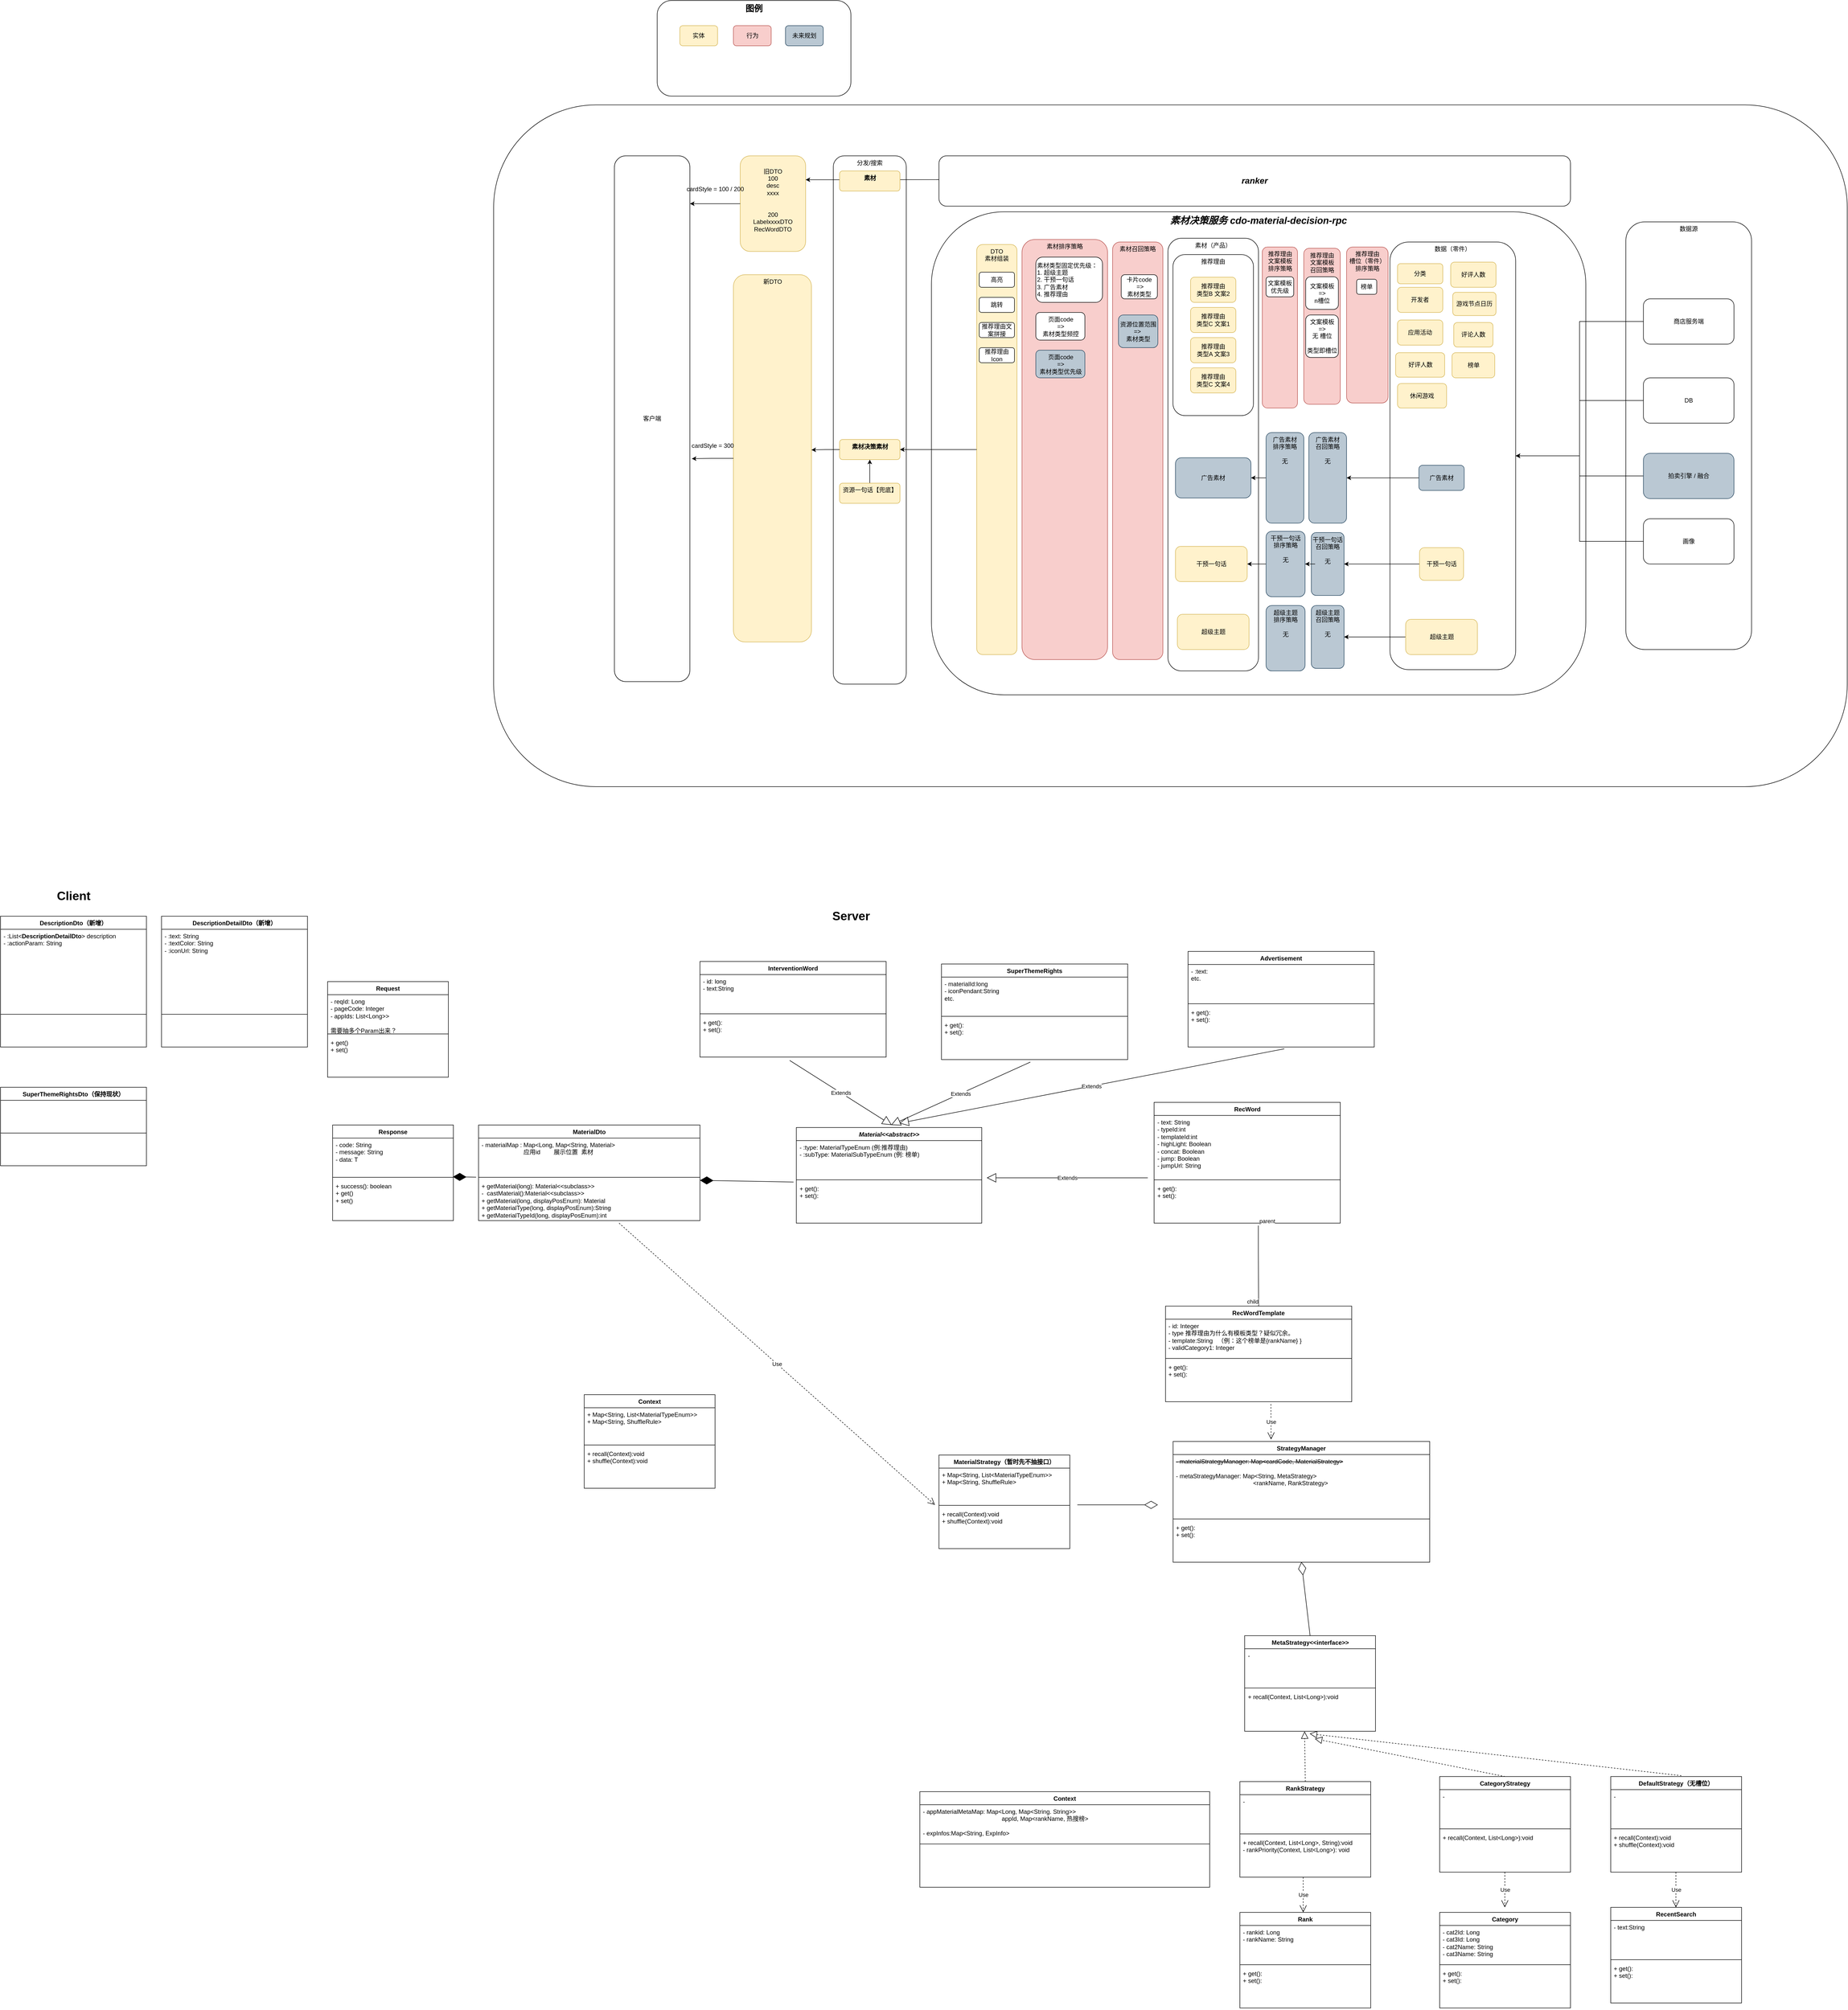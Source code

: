 <mxfile version="24.9.1">
  <diagram name="第 1 页" id="8LxZiP1NVyg7wSqTXbnJ">
    <mxGraphModel dx="3228" dy="2010" grid="1" gridSize="10" guides="1" tooltips="1" connect="1" arrows="1" fold="1" page="1" pageScale="1" pageWidth="827" pageHeight="1169" math="0" shadow="0">
      <root>
        <mxCell id="0" />
        <mxCell id="1" parent="0" />
        <mxCell id="3B4yekNZGvFQ_pMUscjl-73" value="图例&lt;br style=&quot;font-size: 17px;&quot;&gt;&lt;div style=&quot;font-size: 17px;&quot;&gt;&lt;br style=&quot;font-size: 17px;&quot;&gt;&lt;div style=&quot;font-size: 17px;&quot;&gt;&lt;br style=&quot;font-size: 17px;&quot;&gt;&lt;/div&gt;&lt;/div&gt;" style="rounded=1;whiteSpace=wrap;html=1;verticalAlign=top;fontStyle=1;fontSize=17;" parent="1" vertex="1">
          <mxGeometry x="-165" y="-1110" width="385" height="190" as="geometry" />
        </mxCell>
        <mxCell id="3B4yekNZGvFQ_pMUscjl-66" value=" " style="rounded=1;whiteSpace=wrap;html=1;" parent="1" vertex="1">
          <mxGeometry x="-490" y="-902.5" width="2690" height="1355" as="geometry" />
        </mxCell>
        <mxCell id="1YZOs5OkidO7PdD_BnGx-1" value="素材决策服务 cdo-material-decision-rpc" style="rounded=1;whiteSpace=wrap;html=1;verticalAlign=top;fontStyle=3;fontSize=19;" parent="1" vertex="1">
          <mxGeometry x="380" y="-690" width="1300.47" height="960" as="geometry" />
        </mxCell>
        <mxCell id="3B4yekNZGvFQ_pMUscjl-64" value="数据源" style="rounded=1;whiteSpace=wrap;html=1;verticalAlign=top;" parent="1" vertex="1">
          <mxGeometry x="1760" y="-670" width="249.83" height="850" as="geometry" />
        </mxCell>
        <mxCell id="3B4yekNZGvFQ_pMUscjl-63" value="素材（产品）" style="rounded=1;whiteSpace=wrap;html=1;align=center;verticalAlign=top;" parent="1" vertex="1">
          <mxGeometry x="850" y="-637.5" width="180" height="860" as="geometry" />
        </mxCell>
        <mxCell id="mTAsUbE7UdsPs39N6bfx-13" style="edgeStyle=orthogonalEdgeStyle;rounded=0;orthogonalLoop=1;jettySize=auto;html=1;entryX=1;entryY=0.5;entryDx=0;entryDy=0;" parent="1" source="1YZOs5OkidO7PdD_BnGx-4" target="1YZOs5OkidO7PdD_BnGx-39" edge="1">
          <mxGeometry relative="1" as="geometry" />
        </mxCell>
        <mxCell id="1YZOs5OkidO7PdD_BnGx-4" value="拍卖引擎 / 融合" style="rounded=1;whiteSpace=wrap;html=1;fillColor=#bac8d3;strokeColor=#23445d;" parent="1" vertex="1">
          <mxGeometry x="1794.91" y="-210" width="180" height="90" as="geometry" />
        </mxCell>
        <mxCell id="1YZOs5OkidO7PdD_BnGx-7" value="客户端" style="rounded=1;whiteSpace=wrap;html=1;" parent="1" vertex="1">
          <mxGeometry x="-250" y="-801.25" width="150" height="1045" as="geometry" />
        </mxCell>
        <mxCell id="1YZOs5OkidO7PdD_BnGx-11" value="推荐理由" style="rounded=1;whiteSpace=wrap;html=1;align=center;verticalAlign=top;" parent="1" vertex="1">
          <mxGeometry x="860" y="-605" width="160" height="320" as="geometry" />
        </mxCell>
        <mxCell id="1YZOs5OkidO7PdD_BnGx-39" value="数据（零件）" style="rounded=1;whiteSpace=wrap;html=1;verticalAlign=top;" parent="1" vertex="1">
          <mxGeometry x="1291.25" y="-630" width="249.83" height="850" as="geometry" />
        </mxCell>
        <mxCell id="mTAsUbE7UdsPs39N6bfx-20" style="edgeStyle=orthogonalEdgeStyle;rounded=0;orthogonalLoop=1;jettySize=auto;html=1;entryX=1;entryY=0.5;entryDx=0;entryDy=0;" parent="1" source="1YZOs5OkidO7PdD_BnGx-44" target="1YZOs5OkidO7PdD_BnGx-39" edge="1">
          <mxGeometry relative="1" as="geometry" />
        </mxCell>
        <mxCell id="1YZOs5OkidO7PdD_BnGx-44" value="DB" style="rounded=1;whiteSpace=wrap;html=1;" parent="1" vertex="1">
          <mxGeometry x="1794.91" y="-360" width="180" height="90" as="geometry" />
        </mxCell>
        <mxCell id="1YZOs5OkidO7PdD_BnGx-58" value="广告素材" style="rounded=1;whiteSpace=wrap;html=1;fillColor=#bac8d3;strokeColor=#23445d;" parent="1" vertex="1">
          <mxGeometry x="865" y="-201.25" width="150" height="80" as="geometry" />
        </mxCell>
        <mxCell id="mTAsUbE7UdsPs39N6bfx-2" value="行为" style="rounded=1;whiteSpace=wrap;html=1;verticalAlign=middle;fillColor=#f8cecc;strokeColor=#b85450;" parent="1" vertex="1">
          <mxGeometry x="-13.46" y="-1060" width="75" height="40" as="geometry" />
        </mxCell>
        <mxCell id="1YZOs5OkidO7PdD_BnGx-67" value="榜单" style="rounded=1;whiteSpace=wrap;html=1;fillColor=#fff2cc;strokeColor=#d6b656;" parent="1" vertex="1">
          <mxGeometry x="1414.5" y="-410" width="85" height="50" as="geometry" />
        </mxCell>
        <mxCell id="1YZOs5OkidO7PdD_BnGx-69" value="分类" style="rounded=1;whiteSpace=wrap;html=1;fillColor=#fff2cc;strokeColor=#d6b656;" parent="1" vertex="1">
          <mxGeometry x="1306.25" y="-587" width="90" height="40" as="geometry" />
        </mxCell>
        <mxCell id="3B4yekNZGvFQ_pMUscjl-15" style="edgeStyle=orthogonalEdgeStyle;rounded=0;orthogonalLoop=1;jettySize=auto;html=1;entryX=1;entryY=0.5;entryDx=0;entryDy=0;" parent="1" source="3B4yekNZGvFQ_pMUscjl-21" target="mTAsUbE7UdsPs39N6bfx-82" edge="1">
          <mxGeometry relative="1" as="geometry" />
        </mxCell>
        <mxCell id="3B4yekNZGvFQ_pMUscjl-75" style="edgeStyle=orthogonalEdgeStyle;rounded=0;orthogonalLoop=1;jettySize=auto;html=1;entryX=1;entryY=0.5;entryDx=0;entryDy=0;" parent="1" source="1YZOs5OkidO7PdD_BnGx-78" target="3B4yekNZGvFQ_pMUscjl-22" edge="1">
          <mxGeometry relative="1" as="geometry" />
        </mxCell>
        <mxCell id="1YZOs5OkidO7PdD_BnGx-78" value="干预一句话" style="rounded=1;whiteSpace=wrap;html=1;fillColor=#fff2cc;strokeColor=#d6b656;" parent="1" vertex="1">
          <mxGeometry x="1350" y="-22.5" width="87.5" height="65" as="geometry" />
        </mxCell>
        <mxCell id="mTAsUbE7UdsPs39N6bfx-10" value="素材召回策略" style="rounded=1;whiteSpace=wrap;html=1;verticalAlign=top;fillColor=#f8cecc;strokeColor=#b85450;" parent="1" vertex="1">
          <mxGeometry x="740" y="-630" width="100" height="830" as="geometry" />
        </mxCell>
        <mxCell id="mTAsUbE7UdsPs39N6bfx-16" value="推荐理由&lt;br&gt;文案模板&lt;br&gt;召回策略" style="rounded=1;whiteSpace=wrap;html=1;verticalAlign=top;fillColor=#f8cecc;strokeColor=#b85450;" parent="1" vertex="1">
          <mxGeometry x="1120" y="-617.5" width="72.5" height="310" as="geometry" />
        </mxCell>
        <mxCell id="mTAsUbE7UdsPs39N6bfx-22" value="应用活动" style="rounded=1;whiteSpace=wrap;html=1;fillColor=#fff2cc;strokeColor=#d6b656;" parent="1" vertex="1">
          <mxGeometry x="1306.25" y="-475" width="90" height="50" as="geometry" />
        </mxCell>
        <mxCell id="mTAsUbE7UdsPs39N6bfx-26" value="素材排序策略" style="rounded=1;whiteSpace=wrap;html=1;verticalAlign=top;fillColor=#f8cecc;strokeColor=#b85450;" parent="1" vertex="1">
          <mxGeometry x="560" y="-635" width="170" height="835" as="geometry" />
        </mxCell>
        <mxCell id="mTAsUbE7UdsPs39N6bfx-28" value="素材类型固定优先级：&lt;div&gt;1. 超级主题&lt;br&gt;2. 干预一句话&lt;br&gt;3. 广告素材&lt;br&gt;4. 推荐理由&lt;/div&gt;" style="rounded=1;whiteSpace=wrap;html=1;align=left;" parent="1" vertex="1">
          <mxGeometry x="587.5" y="-600" width="132.5" height="90" as="geometry" />
        </mxCell>
        <mxCell id="mTAsUbE7UdsPs39N6bfx-29" value="DTO&lt;br&gt;素材组装" style="rounded=1;whiteSpace=wrap;html=1;verticalAlign=top;fillColor=#fff2cc;strokeColor=#d6b656;" parent="1" vertex="1">
          <mxGeometry x="470" y="-625" width="80" height="815" as="geometry" />
        </mxCell>
        <mxCell id="mTAsUbE7UdsPs39N6bfx-32" value="推荐理由&lt;br&gt;文案模板&lt;br&gt;排序策略" style="rounded=1;whiteSpace=wrap;html=1;verticalAlign=top;fillColor=#f8cecc;strokeColor=#b85450;" parent="1" vertex="1">
          <mxGeometry x="1037.5" y="-620" width="70" height="320" as="geometry" />
        </mxCell>
        <mxCell id="mTAsUbE7UdsPs39N6bfx-37" value="推荐理由&lt;br&gt;类型C 文案1" style="rounded=1;whiteSpace=wrap;html=1;fillColor=#fff2cc;strokeColor=#d6b656;" parent="1" vertex="1">
          <mxGeometry x="895" y="-500" width="90" height="50" as="geometry" />
        </mxCell>
        <mxCell id="mTAsUbE7UdsPs39N6bfx-39" value="文案模板&lt;br&gt;=&amp;gt;&lt;br&gt;n槽位" style="rounded=1;whiteSpace=wrap;html=1;" parent="1" vertex="1">
          <mxGeometry x="1123.75" y="-561" width="65" height="65" as="geometry" />
        </mxCell>
        <mxCell id="mTAsUbE7UdsPs39N6bfx-45" value="分发/搜索" style="rounded=1;whiteSpace=wrap;html=1;verticalAlign=top;" parent="1" vertex="1">
          <mxGeometry x="185" y="-801.25" width="145" height="1050" as="geometry" />
        </mxCell>
        <mxCell id="mTAsUbE7UdsPs39N6bfx-46" value="未来规划" style="rounded=1;whiteSpace=wrap;html=1;fillColor=#bac8d3;strokeColor=#23445d;" parent="1" vertex="1">
          <mxGeometry x="90" y="-1060" width="75" height="40" as="geometry" />
        </mxCell>
        <mxCell id="mTAsUbE7UdsPs39N6bfx-51" value="跳转" style="rounded=1;whiteSpace=wrap;html=1;" parent="1" vertex="1">
          <mxGeometry x="475" y="-520" width="70" height="30" as="geometry" />
        </mxCell>
        <mxCell id="mTAsUbE7UdsPs39N6bfx-52" value="高亮" style="rounded=1;whiteSpace=wrap;html=1;" parent="1" vertex="1">
          <mxGeometry x="475" y="-570" width="70" height="30" as="geometry" />
        </mxCell>
        <mxCell id="mTAsUbE7UdsPs39N6bfx-53" value="推荐理由&lt;br&gt;Icon" style="rounded=1;whiteSpace=wrap;html=1;" parent="1" vertex="1">
          <mxGeometry x="475" y="-420" width="70" height="30" as="geometry" />
        </mxCell>
        <mxCell id="mTAsUbE7UdsPs39N6bfx-54" value="推荐理由&lt;br&gt;类型C 文案4" style="rounded=1;whiteSpace=wrap;html=1;fillColor=#fff2cc;strokeColor=#d6b656;" parent="1" vertex="1">
          <mxGeometry x="895" y="-380" width="90" height="50" as="geometry" />
        </mxCell>
        <mxCell id="mTAsUbE7UdsPs39N6bfx-55" value="推荐理由&lt;br&gt;类型A 文案3" style="rounded=1;whiteSpace=wrap;html=1;fillColor=#fff2cc;strokeColor=#d6b656;" parent="1" vertex="1">
          <mxGeometry x="895" y="-440" width="90" height="50" as="geometry" />
        </mxCell>
        <mxCell id="mTAsUbE7UdsPs39N6bfx-57" value="推荐理由&lt;br&gt;槽位（零件）&lt;br&gt;排序策略" style="rounded=1;whiteSpace=wrap;html=1;verticalAlign=top;fillColor=#f8cecc;strokeColor=#b85450;" parent="1" vertex="1">
          <mxGeometry x="1205" y="-620" width="82.5" height="310" as="geometry" />
        </mxCell>
        <mxCell id="mTAsUbE7UdsPs39N6bfx-61" value="游戏节点日历" style="rounded=1;whiteSpace=wrap;html=1;fillColor=#fff2cc;strokeColor=#d6b656;" parent="1" vertex="1">
          <mxGeometry x="1416" y="-530" width="86" height="46.25" as="geometry" />
        </mxCell>
        <mxCell id="mTAsUbE7UdsPs39N6bfx-68" value="旧DTO&lt;br&gt;100&lt;br&gt;desc&lt;br&gt;xxxx&lt;br&gt;&lt;br&gt;&lt;br&gt;200&lt;br&gt;LabelxxxxDTO&lt;br&gt;RecWordDTO&lt;div&gt;&lt;br/&gt;&lt;/div&gt;" style="rounded=1;whiteSpace=wrap;html=1;fillColor=#fff2cc;strokeColor=#d6b656;" parent="1" vertex="1">
          <mxGeometry y="-801.25" width="130" height="190" as="geometry" />
        </mxCell>
        <mxCell id="mTAsUbE7UdsPs39N6bfx-70" value="新DTO" style="rounded=1;whiteSpace=wrap;html=1;verticalAlign=top;fillColor=#fff2cc;strokeColor=#d6b656;" parent="1" vertex="1">
          <mxGeometry x="-13.46" y="-565" width="155" height="730" as="geometry" />
        </mxCell>
        <mxCell id="3B4yekNZGvFQ_pMUscjl-6" style="edgeStyle=orthogonalEdgeStyle;rounded=0;orthogonalLoop=1;jettySize=auto;html=1;entryX=1;entryY=0.5;entryDx=0;entryDy=0;" parent="1" source="mTAsUbE7UdsPs39N6bfx-71" target="1YZOs5OkidO7PdD_BnGx-39" edge="1">
          <mxGeometry relative="1" as="geometry" />
        </mxCell>
        <mxCell id="mTAsUbE7UdsPs39N6bfx-71" value="画像" style="rounded=1;whiteSpace=wrap;html=1;" parent="1" vertex="1">
          <mxGeometry x="1794.92" y="-80" width="180" height="90" as="geometry" />
        </mxCell>
        <mxCell id="3B4yekNZGvFQ_pMUscjl-70" style="edgeStyle=orthogonalEdgeStyle;rounded=0;orthogonalLoop=1;jettySize=auto;html=1;entryX=0.5;entryY=1;entryDx=0;entryDy=0;" parent="1" source="mTAsUbE7UdsPs39N6bfx-65" target="mTAsUbE7UdsPs39N6bfx-72" edge="1">
          <mxGeometry relative="1" as="geometry" />
        </mxCell>
        <mxCell id="mTAsUbE7UdsPs39N6bfx-65" value="资源一句话【兜底】" style="rounded=1;whiteSpace=wrap;html=1;verticalAlign=top;fillColor=#fff2cc;strokeColor=#d6b656;" parent="1" vertex="1">
          <mxGeometry x="197.5" y="-150.62" width="120" height="40" as="geometry" />
        </mxCell>
        <mxCell id="mTAsUbE7UdsPs39N6bfx-72" value="&lt;b&gt;素材决策素材&lt;/b&gt;" style="rounded=1;whiteSpace=wrap;html=1;verticalAlign=top;fillColor=#fff2cc;strokeColor=#d6b656;" parent="1" vertex="1">
          <mxGeometry x="197.5" y="-237.5" width="120" height="40" as="geometry" />
        </mxCell>
        <mxCell id="mTAsUbE7UdsPs39N6bfx-74" value="好评人数" style="rounded=1;whiteSpace=wrap;html=1;fillColor=#fff2cc;strokeColor=#d6b656;" parent="1" vertex="1">
          <mxGeometry x="1302.5" y="-410" width="97.5" height="48.75" as="geometry" />
        </mxCell>
        <mxCell id="mTAsUbE7UdsPs39N6bfx-75" value="评论人数&lt;span style=&quot;color: rgba(0, 0, 0, 0); font-family: monospace; font-size: 0px; text-align: start; text-wrap: nowrap;&quot;&gt;%3CmxGraphModel%3E%3Croot%3E%3CmxCell%20id%3D%220%22%2F%3E%3CmxCell%20id%3D%221%22%20parent%3D%220%22%2F%3E%3CmxCell%20id%3D%222%22%20value%3D%22%E5%A5%BD%E8%AF%84%E4%BA%BA%E6%95%B0%22%20style%3D%22rounded%3D1%3BwhiteSpace%3Dwrap%3Bhtml%3D1%3BfillColor%3D%23fff2cc%3BstrokeColor%3D%23d6b656%3B%22%20vertex%3D%221%22%20parent%3D%221%22%3E%3CmxGeometry%20x%3D%221032.5%22%20y%3D%22554.38%22%20width%3D%2297.5%22%20height%3D%2248.75%22%20as%3D%22geometry%22%2F%3E%3C%2FmxCell%3E%3C%2Froot%3E%3C%2FmxGraphModel%3E&lt;/span&gt;" style="rounded=1;whiteSpace=wrap;html=1;fillColor=#fff2cc;strokeColor=#d6b656;" parent="1" vertex="1">
          <mxGeometry x="1418" y="-470" width="78" height="48.75" as="geometry" />
        </mxCell>
        <mxCell id="mTAsUbE7UdsPs39N6bfx-77" value="开发者" style="rounded=1;whiteSpace=wrap;html=1;fillColor=#fff2cc;strokeColor=#d6b656;" parent="1" vertex="1">
          <mxGeometry x="1306.25" y="-540" width="90" height="50" as="geometry" />
        </mxCell>
        <mxCell id="mTAsUbE7UdsPs39N6bfx-78" value="好评人数" style="rounded=1;whiteSpace=wrap;html=1;fillColor=#fff2cc;strokeColor=#d6b656;" parent="1" vertex="1">
          <mxGeometry x="1412" y="-590" width="90" height="50" as="geometry" />
        </mxCell>
        <mxCell id="mTAsUbE7UdsPs39N6bfx-82" value="干预一句话" style="rounded=1;whiteSpace=wrap;html=1;fillColor=#fff2cc;strokeColor=#d6b656;" parent="1" vertex="1">
          <mxGeometry x="865" y="-25" width="142.5" height="70" as="geometry" />
        </mxCell>
        <mxCell id="3B4yekNZGvFQ_pMUscjl-16" style="edgeStyle=orthogonalEdgeStyle;rounded=0;orthogonalLoop=1;jettySize=auto;html=1;entryX=1;entryY=0.5;entryDx=0;entryDy=0;" parent="1" source="3B4yekNZGvFQ_pMUscjl-19" target="1YZOs5OkidO7PdD_BnGx-58" edge="1">
          <mxGeometry relative="1" as="geometry" />
        </mxCell>
        <mxCell id="3B4yekNZGvFQ_pMUscjl-74" style="edgeStyle=orthogonalEdgeStyle;rounded=0;orthogonalLoop=1;jettySize=auto;html=1;entryX=1;entryY=0.5;entryDx=0;entryDy=0;" parent="1" source="3B4yekNZGvFQ_pMUscjl-13" target="3B4yekNZGvFQ_pMUscjl-18" edge="1">
          <mxGeometry relative="1" as="geometry" />
        </mxCell>
        <mxCell id="3B4yekNZGvFQ_pMUscjl-13" value="广告素材" style="rounded=1;whiteSpace=wrap;html=1;fillColor=#bac8d3;strokeColor=#23445d;" parent="1" vertex="1">
          <mxGeometry x="1348.75" y="-186.25" width="90" height="50" as="geometry" />
        </mxCell>
        <mxCell id="3B4yekNZGvFQ_pMUscjl-18" value="广告素材&lt;br&gt;召回策略&lt;br&gt;&lt;br&gt;无" style="rounded=1;whiteSpace=wrap;html=1;verticalAlign=top;fillColor=#bac8d3;strokeColor=#23445d;" parent="1" vertex="1">
          <mxGeometry x="1130" y="-251.25" width="75" height="180" as="geometry" />
        </mxCell>
        <mxCell id="3B4yekNZGvFQ_pMUscjl-19" value="广告素材&lt;br&gt;排序策略&lt;br&gt;&lt;br&gt;无" style="rounded=1;whiteSpace=wrap;html=1;verticalAlign=top;fillColor=#bac8d3;strokeColor=#23445d;" parent="1" vertex="1">
          <mxGeometry x="1045" y="-251.25" width="75" height="180" as="geometry" />
        </mxCell>
        <mxCell id="3B4yekNZGvFQ_pMUscjl-22" value="干预一句话&lt;br&gt;召回策略&lt;br&gt;&lt;br&gt;无" style="rounded=1;whiteSpace=wrap;html=1;verticalAlign=top;fillColor=#bac8d3;strokeColor=#23445d;" parent="1" vertex="1">
          <mxGeometry x="1135" y="-52.5" width="65" height="125" as="geometry" />
        </mxCell>
        <mxCell id="3B4yekNZGvFQ_pMUscjl-24" value="卡片code&lt;br&gt;&amp;nbsp;=&amp;gt;&lt;br&gt;素材类型" style="rounded=1;whiteSpace=wrap;html=1;" parent="1" vertex="1">
          <mxGeometry x="757.18" y="-565" width="71.88" height="48" as="geometry" />
        </mxCell>
        <mxCell id="3B4yekNZGvFQ_pMUscjl-25" value="资源位置范围&lt;br&gt;=&amp;gt;&amp;nbsp;&lt;br&gt;素材类型" style="rounded=1;whiteSpace=wrap;html=1;fillColor=#bac8d3;strokeColor=#23445d;" parent="1" vertex="1">
          <mxGeometry x="751.71" y="-485" width="78.29" height="65" as="geometry" />
        </mxCell>
        <mxCell id="3B4yekNZGvFQ_pMUscjl-28" value="超级主题" style="rounded=1;whiteSpace=wrap;html=1;fillColor=#fff2cc;strokeColor=#d6b656;" parent="1" vertex="1">
          <mxGeometry x="868.75" y="110" width="142.5" height="70" as="geometry" />
        </mxCell>
        <mxCell id="3B4yekNZGvFQ_pMUscjl-35" style="edgeStyle=orthogonalEdgeStyle;rounded=0;orthogonalLoop=1;jettySize=auto;html=1;entryX=1;entryY=0.5;entryDx=0;entryDy=0;" parent="1" source="mTAsUbE7UdsPs39N6bfx-29" target="mTAsUbE7UdsPs39N6bfx-72" edge="1">
          <mxGeometry relative="1" as="geometry" />
        </mxCell>
        <mxCell id="3B4yekNZGvFQ_pMUscjl-38" style="edgeStyle=orthogonalEdgeStyle;rounded=0;orthogonalLoop=1;jettySize=auto;html=1;entryX=1.001;entryY=0.091;entryDx=0;entryDy=0;entryPerimeter=0;" parent="1" source="mTAsUbE7UdsPs39N6bfx-68" target="1YZOs5OkidO7PdD_BnGx-7" edge="1">
          <mxGeometry relative="1" as="geometry" />
        </mxCell>
        <mxCell id="3B4yekNZGvFQ_pMUscjl-39" style="edgeStyle=orthogonalEdgeStyle;rounded=0;orthogonalLoop=1;jettySize=auto;html=1;entryX=1.025;entryY=0.576;entryDx=0;entryDy=0;entryPerimeter=0;" parent="1" source="mTAsUbE7UdsPs39N6bfx-70" target="1YZOs5OkidO7PdD_BnGx-7" edge="1">
          <mxGeometry relative="1" as="geometry" />
        </mxCell>
        <mxCell id="3B4yekNZGvFQ_pMUscjl-42" style="edgeStyle=orthogonalEdgeStyle;rounded=0;orthogonalLoop=1;jettySize=auto;html=1;entryX=1;entryY=0.25;entryDx=0;entryDy=0;" parent="1" target="mTAsUbE7UdsPs39N6bfx-68" edge="1">
          <mxGeometry relative="1" as="geometry">
            <mxPoint x="390" y="-754" as="sourcePoint" />
            <mxPoint x="205" y="-716.25" as="targetPoint" />
            <Array as="points">
              <mxPoint x="470" y="-754" />
              <mxPoint x="205" y="-754" />
            </Array>
          </mxGeometry>
        </mxCell>
        <mxCell id="3B4yekNZGvFQ_pMUscjl-41" value="&lt;b&gt;&lt;font style=&quot;font-size: 17px;&quot;&gt;&lt;i&gt;ranker&lt;/i&gt;&lt;/font&gt;&lt;/b&gt;" style="rounded=1;whiteSpace=wrap;html=1;" parent="1" vertex="1">
          <mxGeometry x="395" y="-801.25" width="1255" height="100" as="geometry" />
        </mxCell>
        <mxCell id="3B4yekNZGvFQ_pMUscjl-44" value="cardStyle = 100 / 200" style="text;html=1;align=center;verticalAlign=middle;resizable=0;points=[];autosize=1;strokeColor=none;fillColor=none;" parent="1" vertex="1">
          <mxGeometry x="-120" y="-750" width="140" height="30" as="geometry" />
        </mxCell>
        <mxCell id="3B4yekNZGvFQ_pMUscjl-45" value="cardStyle = 300" style="text;html=1;align=center;verticalAlign=middle;resizable=0;points=[];autosize=1;strokeColor=none;fillColor=none;" parent="1" vertex="1">
          <mxGeometry x="-110" y="-240" width="110" height="30" as="geometry" />
        </mxCell>
        <mxCell id="3B4yekNZGvFQ_pMUscjl-76" style="edgeStyle=orthogonalEdgeStyle;rounded=0;orthogonalLoop=1;jettySize=auto;html=1;entryX=1;entryY=0.5;entryDx=0;entryDy=0;" parent="1" source="3B4yekNZGvFQ_pMUscjl-48" target="3B4yekNZGvFQ_pMUscjl-31" edge="1">
          <mxGeometry relative="1" as="geometry" />
        </mxCell>
        <mxCell id="3B4yekNZGvFQ_pMUscjl-48" value="超级主题" style="rounded=1;whiteSpace=wrap;html=1;fillColor=#fff2cc;strokeColor=#d6b656;" parent="1" vertex="1">
          <mxGeometry x="1322.5" y="120" width="142.5" height="70" as="geometry" />
        </mxCell>
        <mxCell id="3B4yekNZGvFQ_pMUscjl-53" style="edgeStyle=orthogonalEdgeStyle;rounded=0;orthogonalLoop=1;jettySize=auto;html=1;entryX=1;entryY=0.5;entryDx=0;entryDy=0;" parent="1" source="3B4yekNZGvFQ_pMUscjl-52" target="1YZOs5OkidO7PdD_BnGx-39" edge="1">
          <mxGeometry relative="1" as="geometry" />
        </mxCell>
        <mxCell id="3B4yekNZGvFQ_pMUscjl-52" value="商店服务端" style="rounded=1;whiteSpace=wrap;html=1;" parent="1" vertex="1">
          <mxGeometry x="1794.91" y="-517" width="180" height="90" as="geometry" />
        </mxCell>
        <mxCell id="3B4yekNZGvFQ_pMUscjl-56" value="榜单" style="rounded=1;whiteSpace=wrap;html=1;" parent="1" vertex="1">
          <mxGeometry x="1225" y="-556" width="40" height="30" as="geometry" />
        </mxCell>
        <mxCell id="3B4yekNZGvFQ_pMUscjl-31" value="超级主题&lt;br&gt;召回策略&lt;br&gt;&lt;br&gt;无" style="rounded=1;whiteSpace=wrap;html=1;verticalAlign=top;fillColor=#bac8d3;strokeColor=#23445d;" parent="1" vertex="1">
          <mxGeometry x="1135" y="92.5" width="65" height="125" as="geometry" />
        </mxCell>
        <mxCell id="3B4yekNZGvFQ_pMUscjl-29" value="超级主题&lt;br&gt;排序策略&lt;br&gt;&lt;br&gt;无" style="rounded=1;whiteSpace=wrap;html=1;verticalAlign=top;fillColor=#bac8d3;strokeColor=#23445d;" parent="1" vertex="1">
          <mxGeometry x="1045" y="92.5" width="77.5" height="130" as="geometry" />
        </mxCell>
        <mxCell id="3B4yekNZGvFQ_pMUscjl-69" value="实体" style="rounded=1;whiteSpace=wrap;html=1;verticalAlign=middle;fillColor=#fff2cc;strokeColor=#d6b656;" parent="1" vertex="1">
          <mxGeometry x="-120" y="-1060" width="75" height="40" as="geometry" />
        </mxCell>
        <mxCell id="3B4yekNZGvFQ_pMUscjl-71" style="edgeStyle=orthogonalEdgeStyle;rounded=0;orthogonalLoop=1;jettySize=auto;html=1;entryX=1;entryY=0.477;entryDx=0;entryDy=0;entryPerimeter=0;" parent="1" source="mTAsUbE7UdsPs39N6bfx-72" target="mTAsUbE7UdsPs39N6bfx-70" edge="1">
          <mxGeometry relative="1" as="geometry" />
        </mxCell>
        <mxCell id="3B4yekNZGvFQ_pMUscjl-72" value="文案模板优先级" style="rounded=1;whiteSpace=wrap;html=1;" parent="1" vertex="1">
          <mxGeometry x="1045" y="-561" width="55" height="40" as="geometry" />
        </mxCell>
        <mxCell id="3B4yekNZGvFQ_pMUscjl-82" value="页面code&lt;br&gt;=&amp;gt;&lt;br&gt;素材类型频控" style="rounded=1;whiteSpace=wrap;html=1;" parent="1" vertex="1">
          <mxGeometry x="587.5" y="-490" width="97.5" height="55" as="geometry" />
        </mxCell>
        <mxCell id="3B4yekNZGvFQ_pMUscjl-83" value="页面code&lt;br&gt;=&amp;gt;&lt;br&gt;素材类型优先级" style="rounded=1;whiteSpace=wrap;html=1;fillColor=#bac8d3;strokeColor=#23445d;" parent="1" vertex="1">
          <mxGeometry x="587.5" y="-415" width="97.5" height="55" as="geometry" />
        </mxCell>
        <mxCell id="3B4yekNZGvFQ_pMUscjl-84" value="文案模板&lt;br&gt;=&amp;gt;&lt;br&gt;无 槽位&lt;br&gt;&lt;br&gt;类型即槽位" style="rounded=1;whiteSpace=wrap;html=1;" parent="1" vertex="1">
          <mxGeometry x="1123.75" y="-485" width="65" height="84.5" as="geometry" />
        </mxCell>
        <mxCell id="5NM-MxCQULftXHbTaLZO-9" value="休闲游戏" style="rounded=1;whiteSpace=wrap;html=1;fillColor=#fff2cc;strokeColor=#d6b656;" parent="1" vertex="1">
          <mxGeometry x="1306.25" y="-348.75" width="97.5" height="48.75" as="geometry" />
        </mxCell>
        <mxCell id="5NM-MxCQULftXHbTaLZO-10" value="" style="edgeStyle=orthogonalEdgeStyle;rounded=0;orthogonalLoop=1;jettySize=auto;html=1;entryX=1;entryY=0.5;entryDx=0;entryDy=0;" parent="1" source="3B4yekNZGvFQ_pMUscjl-22" target="3B4yekNZGvFQ_pMUscjl-21" edge="1">
          <mxGeometry relative="1" as="geometry">
            <mxPoint x="1135" y="10" as="sourcePoint" />
            <mxPoint x="993" y="10" as="targetPoint" />
          </mxGeometry>
        </mxCell>
        <mxCell id="3B4yekNZGvFQ_pMUscjl-21" value="干预一句话&lt;br&gt;排序策略&lt;br&gt;&lt;br&gt;无" style="rounded=1;whiteSpace=wrap;html=1;verticalAlign=top;fillColor=#bac8d3;strokeColor=#23445d;" parent="1" vertex="1">
          <mxGeometry x="1045" y="-55" width="77.5" height="130" as="geometry" />
        </mxCell>
        <mxCell id="5NM-MxCQULftXHbTaLZO-11" value="&lt;b&gt;素材&lt;/b&gt;" style="rounded=1;whiteSpace=wrap;html=1;verticalAlign=top;fillColor=#fff2cc;strokeColor=#d6b656;" parent="1" vertex="1">
          <mxGeometry x="197.5" y="-771.25" width="120" height="40" as="geometry" />
        </mxCell>
        <mxCell id="5NM-MxCQULftXHbTaLZO-15" value="推荐理由&lt;br&gt;类型B 文案2" style="rounded=1;whiteSpace=wrap;html=1;fillColor=#fff2cc;strokeColor=#d6b656;" parent="1" vertex="1">
          <mxGeometry x="895" y="-560" width="90" height="50" as="geometry" />
        </mxCell>
        <mxCell id="5NM-MxCQULftXHbTaLZO-19" value="推荐理由文案拼接" style="rounded=1;whiteSpace=wrap;html=1;" parent="1" vertex="1">
          <mxGeometry x="475" y="-470" width="70" height="30" as="geometry" />
        </mxCell>
        <mxCell id="e3bZxWL-fzK4BdplxbSo-27" value="&lt;span style=&quot;text-align: left;&quot;&gt;DescriptionDto（新增）&lt;/span&gt;" style="swimlane;fontStyle=1;align=center;verticalAlign=top;childLayout=stackLayout;horizontal=1;startSize=26;horizontalStack=0;resizeParent=1;resizeParentMax=0;resizeLast=0;collapsible=1;marginBottom=0;whiteSpace=wrap;html=1;" parent="1" vertex="1">
          <mxGeometry x="-1470" y="710" width="290" height="260" as="geometry" />
        </mxCell>
        <mxCell id="e3bZxWL-fzK4BdplxbSo-28" value="- :List&amp;lt;&lt;span style=&quot;font-weight: 700;&quot;&gt;DescriptionDetailDto&lt;/span&gt;&amp;gt; description&lt;br&gt;- :actionParam: String&lt;br&gt;&lt;div&gt;&lt;br&gt;&lt;/div&gt;" style="text;strokeColor=none;fillColor=none;align=left;verticalAlign=top;spacingLeft=4;spacingRight=4;overflow=hidden;rotatable=0;points=[[0,0.5],[1,0.5]];portConstraint=eastwest;whiteSpace=wrap;html=1;" parent="e3bZxWL-fzK4BdplxbSo-27" vertex="1">
          <mxGeometry y="26" width="290" height="104" as="geometry" />
        </mxCell>
        <mxCell id="e3bZxWL-fzK4BdplxbSo-29" value="" style="line;strokeWidth=1;fillColor=none;align=left;verticalAlign=middle;spacingTop=-1;spacingLeft=3;spacingRight=3;rotatable=0;labelPosition=right;points=[];portConstraint=eastwest;strokeColor=inherit;" parent="e3bZxWL-fzK4BdplxbSo-27" vertex="1">
          <mxGeometry y="130" width="290" height="130" as="geometry" />
        </mxCell>
        <mxCell id="e3bZxWL-fzK4BdplxbSo-30" value="MaterialDto" style="swimlane;fontStyle=1;align=center;verticalAlign=top;childLayout=stackLayout;horizontal=1;startSize=26;horizontalStack=0;resizeParent=1;resizeParentMax=0;resizeLast=0;collapsible=1;marginBottom=0;whiteSpace=wrap;html=1;" parent="1" vertex="1">
          <mxGeometry x="-520" y="1125" width="440" height="190" as="geometry" />
        </mxCell>
        <mxCell id="e3bZxWL-fzK4BdplxbSo-31" value="- materialMap : Map&amp;lt;Long, Map&amp;lt;String, Material&amp;gt;&lt;br&gt;&lt;span style=&quot;white-space: pre;&quot;&gt;&#x9;&lt;/span&gt;&lt;span style=&quot;white-space: pre;&quot;&gt;&#x9;&lt;/span&gt;&lt;span style=&quot;white-space: pre;&quot;&gt;&#x9;&lt;/span&gt;&amp;nbsp;应用id&amp;nbsp; &amp;nbsp; &amp;nbsp; &amp;nbsp; 展示位置&amp;nbsp; 素材" style="text;strokeColor=none;fillColor=none;align=left;verticalAlign=top;spacingLeft=4;spacingRight=4;overflow=hidden;rotatable=0;points=[[0,0.5],[1,0.5]];portConstraint=eastwest;whiteSpace=wrap;html=1;" parent="e3bZxWL-fzK4BdplxbSo-30" vertex="1">
          <mxGeometry y="26" width="440" height="74" as="geometry" />
        </mxCell>
        <mxCell id="e3bZxWL-fzK4BdplxbSo-32" value="" style="line;strokeWidth=1;fillColor=none;align=left;verticalAlign=middle;spacingTop=-1;spacingLeft=3;spacingRight=3;rotatable=0;labelPosition=right;points=[];portConstraint=eastwest;strokeColor=inherit;" parent="e3bZxWL-fzK4BdplxbSo-30" vertex="1">
          <mxGeometry y="100" width="440" height="8" as="geometry" />
        </mxCell>
        <mxCell id="e3bZxWL-fzK4BdplxbSo-33" value="+ getMaterial(long): Material&amp;lt;&amp;lt;subclass&amp;gt;&amp;gt;&lt;br&gt;-&amp;nbsp; castMaterial():Material&amp;lt;&amp;lt;subclass&amp;gt;&amp;gt;&lt;br&gt;+ getMaterial(long, displayPosEnum): Material&lt;br&gt;+ getMaterialType(long, displayPosEnum):String&lt;br&gt;+ getMaterialTypeId(long, displayPosEnum):int&lt;div&gt;&lt;br/&gt;&lt;/div&gt;" style="text;strokeColor=none;fillColor=none;align=left;verticalAlign=top;spacingLeft=4;spacingRight=4;overflow=hidden;rotatable=0;points=[[0,0.5],[1,0.5]];portConstraint=eastwest;whiteSpace=wrap;html=1;" parent="e3bZxWL-fzK4BdplxbSo-30" vertex="1">
          <mxGeometry y="108" width="440" height="82" as="geometry" />
        </mxCell>
        <mxCell id="e3bZxWL-fzK4BdplxbSo-34" value="Response" style="swimlane;fontStyle=1;align=center;verticalAlign=top;childLayout=stackLayout;horizontal=1;startSize=26;horizontalStack=0;resizeParent=1;resizeParentMax=0;resizeLast=0;collapsible=1;marginBottom=0;whiteSpace=wrap;html=1;" parent="1" vertex="1">
          <mxGeometry x="-810" y="1125" width="240" height="190" as="geometry" />
        </mxCell>
        <mxCell id="e3bZxWL-fzK4BdplxbSo-35" value="- code: String&amp;nbsp;&lt;br&gt;- message: String&lt;br&gt;- data: T" style="text;strokeColor=none;fillColor=none;align=left;verticalAlign=top;spacingLeft=4;spacingRight=4;overflow=hidden;rotatable=0;points=[[0,0.5],[1,0.5]];portConstraint=eastwest;whiteSpace=wrap;html=1;" parent="e3bZxWL-fzK4BdplxbSo-34" vertex="1">
          <mxGeometry y="26" width="240" height="74" as="geometry" />
        </mxCell>
        <mxCell id="e3bZxWL-fzK4BdplxbSo-36" value="" style="line;strokeWidth=1;fillColor=none;align=left;verticalAlign=middle;spacingTop=-1;spacingLeft=3;spacingRight=3;rotatable=0;labelPosition=right;points=[];portConstraint=eastwest;strokeColor=inherit;" parent="e3bZxWL-fzK4BdplxbSo-34" vertex="1">
          <mxGeometry y="100" width="240" height="8" as="geometry" />
        </mxCell>
        <mxCell id="e3bZxWL-fzK4BdplxbSo-37" value="+ success(): boolean&lt;br&gt;+ get()&lt;br&gt;+ set()" style="text;strokeColor=none;fillColor=none;align=left;verticalAlign=top;spacingLeft=4;spacingRight=4;overflow=hidden;rotatable=0;points=[[0,0.5],[1,0.5]];portConstraint=eastwest;whiteSpace=wrap;html=1;" parent="e3bZxWL-fzK4BdplxbSo-34" vertex="1">
          <mxGeometry y="108" width="240" height="82" as="geometry" />
        </mxCell>
        <mxCell id="e3bZxWL-fzK4BdplxbSo-43" value="" style="endArrow=diamondThin;endFill=1;endSize=24;html=1;rounded=0;entryX=0.996;entryY=1.04;entryDx=0;entryDy=0;entryPerimeter=0;exitX=-0.011;exitY=-0.052;exitDx=0;exitDy=0;exitPerimeter=0;" parent="1" source="e3bZxWL-fzK4BdplxbSo-33" target="e3bZxWL-fzK4BdplxbSo-35" edge="1">
          <mxGeometry width="160" relative="1" as="geometry">
            <mxPoint x="-610" y="1185" as="sourcePoint" />
            <mxPoint x="-450" y="1185" as="targetPoint" />
          </mxGeometry>
        </mxCell>
        <mxCell id="e3bZxWL-fzK4BdplxbSo-47" value="&lt;span style=&quot;text-align: left;&quot;&gt;&lt;i&gt;Material&amp;lt;&amp;lt;abstract&amp;gt;&amp;gt;&lt;/i&gt;&lt;/span&gt;" style="swimlane;fontStyle=1;align=center;verticalAlign=top;childLayout=stackLayout;horizontal=1;startSize=26;horizontalStack=0;resizeParent=1;resizeParentMax=0;resizeLast=0;collapsible=1;marginBottom=0;whiteSpace=wrap;html=1;" parent="1" vertex="1">
          <mxGeometry x="111.54" y="1130" width="368.46" height="190" as="geometry" />
        </mxCell>
        <mxCell id="e3bZxWL-fzK4BdplxbSo-48" value="- :type: MaterialTypeEnum (例:推荐理由)&lt;div&gt;- :subType:&amp;nbsp;&lt;span style=&quot;background-color: initial;&quot;&gt;MaterialSubTypeEnum (例: 榜单)&lt;/span&gt;&lt;/div&gt;" style="text;strokeColor=none;fillColor=none;align=left;verticalAlign=top;spacingLeft=4;spacingRight=4;overflow=hidden;rotatable=0;points=[[0,0.5],[1,0.5]];portConstraint=eastwest;whiteSpace=wrap;html=1;" parent="e3bZxWL-fzK4BdplxbSo-47" vertex="1">
          <mxGeometry y="26" width="368.46" height="74" as="geometry" />
        </mxCell>
        <mxCell id="e3bZxWL-fzK4BdplxbSo-49" value="" style="line;strokeWidth=1;fillColor=none;align=left;verticalAlign=middle;spacingTop=-1;spacingLeft=3;spacingRight=3;rotatable=0;labelPosition=right;points=[];portConstraint=eastwest;strokeColor=inherit;" parent="e3bZxWL-fzK4BdplxbSo-47" vertex="1">
          <mxGeometry y="100" width="368.46" height="8" as="geometry" />
        </mxCell>
        <mxCell id="e3bZxWL-fzK4BdplxbSo-50" value="+ get():&lt;br&gt;+ set():" style="text;strokeColor=none;fillColor=none;align=left;verticalAlign=top;spacingLeft=4;spacingRight=4;overflow=hidden;rotatable=0;points=[[0,0.5],[1,0.5]];portConstraint=eastwest;whiteSpace=wrap;html=1;" parent="e3bZxWL-fzK4BdplxbSo-47" vertex="1">
          <mxGeometry y="108" width="368.46" height="82" as="geometry" />
        </mxCell>
        <mxCell id="e3bZxWL-fzK4BdplxbSo-51" value="" style="endArrow=diamondThin;endFill=1;endSize=24;html=1;rounded=0;exitX=-0.015;exitY=0.004;exitDx=0;exitDy=0;exitPerimeter=0;" parent="1" source="e3bZxWL-fzK4BdplxbSo-50" edge="1">
          <mxGeometry width="160" relative="1" as="geometry">
            <mxPoint x="37.84" y="1237.424" as="sourcePoint" />
            <mxPoint x="-80" y="1235" as="targetPoint" />
          </mxGeometry>
        </mxCell>
        <mxCell id="e3bZxWL-fzK4BdplxbSo-52" value="&lt;span style=&quot;text-align: left;&quot;&gt;RecWord&lt;/span&gt;" style="swimlane;fontStyle=1;align=center;verticalAlign=top;childLayout=stackLayout;horizontal=1;startSize=26;horizontalStack=0;resizeParent=1;resizeParentMax=0;resizeLast=0;collapsible=1;marginBottom=0;whiteSpace=wrap;html=1;" parent="1" vertex="1">
          <mxGeometry x="822.5" y="1080" width="370" height="240" as="geometry" />
        </mxCell>
        <mxCell id="e3bZxWL-fzK4BdplxbSo-53" value="- text: String&lt;br&gt;- typeId:int&lt;br&gt;- templateId:int&lt;div&gt;- highLight: Boolean&lt;br&gt;- concat: Boolean&lt;br&gt;- jump: Boolean&lt;br&gt;- jumpUrl: String&lt;/div&gt;" style="text;strokeColor=none;fillColor=none;align=left;verticalAlign=top;spacingLeft=4;spacingRight=4;overflow=hidden;rotatable=0;points=[[0,0.5],[1,0.5]];portConstraint=eastwest;whiteSpace=wrap;html=1;" parent="e3bZxWL-fzK4BdplxbSo-52" vertex="1">
          <mxGeometry y="26" width="370" height="124" as="geometry" />
        </mxCell>
        <mxCell id="e3bZxWL-fzK4BdplxbSo-54" value="" style="line;strokeWidth=1;fillColor=none;align=left;verticalAlign=middle;spacingTop=-1;spacingLeft=3;spacingRight=3;rotatable=0;labelPosition=right;points=[];portConstraint=eastwest;strokeColor=inherit;" parent="e3bZxWL-fzK4BdplxbSo-52" vertex="1">
          <mxGeometry y="150" width="370" height="8" as="geometry" />
        </mxCell>
        <mxCell id="e3bZxWL-fzK4BdplxbSo-55" value="+ get():&lt;br&gt;+ set():" style="text;strokeColor=none;fillColor=none;align=left;verticalAlign=top;spacingLeft=4;spacingRight=4;overflow=hidden;rotatable=0;points=[[0,0.5],[1,0.5]];portConstraint=eastwest;whiteSpace=wrap;html=1;" parent="e3bZxWL-fzK4BdplxbSo-52" vertex="1">
          <mxGeometry y="158" width="370" height="82" as="geometry" />
        </mxCell>
        <mxCell id="e3bZxWL-fzK4BdplxbSo-56" value="&lt;div style=&quot;text-align: left;&quot;&gt;&lt;span style=&quot;background-color: initial;&quot;&gt;Advertisement&lt;/span&gt;&lt;/div&gt;" style="swimlane;fontStyle=1;align=center;verticalAlign=top;childLayout=stackLayout;horizontal=1;startSize=26;horizontalStack=0;resizeParent=1;resizeParentMax=0;resizeLast=0;collapsible=1;marginBottom=0;whiteSpace=wrap;html=1;" parent="1" vertex="1">
          <mxGeometry x="890" y="780" width="370" height="190" as="geometry" />
        </mxCell>
        <mxCell id="e3bZxWL-fzK4BdplxbSo-57" value="- :text:&amp;nbsp;&lt;div&gt;etc.&lt;/div&gt;" style="text;strokeColor=none;fillColor=none;align=left;verticalAlign=top;spacingLeft=4;spacingRight=4;overflow=hidden;rotatable=0;points=[[0,0.5],[1,0.5]];portConstraint=eastwest;whiteSpace=wrap;html=1;" parent="e3bZxWL-fzK4BdplxbSo-56" vertex="1">
          <mxGeometry y="26" width="370" height="74" as="geometry" />
        </mxCell>
        <mxCell id="e3bZxWL-fzK4BdplxbSo-58" value="" style="line;strokeWidth=1;fillColor=none;align=left;verticalAlign=middle;spacingTop=-1;spacingLeft=3;spacingRight=3;rotatable=0;labelPosition=right;points=[];portConstraint=eastwest;strokeColor=inherit;" parent="e3bZxWL-fzK4BdplxbSo-56" vertex="1">
          <mxGeometry y="100" width="370" height="8" as="geometry" />
        </mxCell>
        <mxCell id="e3bZxWL-fzK4BdplxbSo-59" value="+ get():&lt;br&gt;+ set():" style="text;strokeColor=none;fillColor=none;align=left;verticalAlign=top;spacingLeft=4;spacingRight=4;overflow=hidden;rotatable=0;points=[[0,0.5],[1,0.5]];portConstraint=eastwest;whiteSpace=wrap;html=1;" parent="e3bZxWL-fzK4BdplxbSo-56" vertex="1">
          <mxGeometry y="108" width="370" height="82" as="geometry" />
        </mxCell>
        <mxCell id="e3bZxWL-fzK4BdplxbSo-60" value="&lt;div style=&quot;text-align: left;&quot;&gt;&lt;span style=&quot;background-color: initial;&quot;&gt;SuperThemeRights&lt;/span&gt;&lt;/div&gt;" style="swimlane;fontStyle=1;align=center;verticalAlign=top;childLayout=stackLayout;horizontal=1;startSize=26;horizontalStack=0;resizeParent=1;resizeParentMax=0;resizeLast=0;collapsible=1;marginBottom=0;whiteSpace=wrap;html=1;" parent="1" vertex="1">
          <mxGeometry x="400" y="805" width="370" height="190" as="geometry" />
        </mxCell>
        <mxCell id="e3bZxWL-fzK4BdplxbSo-61" value="- materialId:long&lt;br&gt;- iconPendant:String&lt;div&gt;etc.&lt;/div&gt;" style="text;strokeColor=none;fillColor=none;align=left;verticalAlign=top;spacingLeft=4;spacingRight=4;overflow=hidden;rotatable=0;points=[[0,0.5],[1,0.5]];portConstraint=eastwest;whiteSpace=wrap;html=1;" parent="e3bZxWL-fzK4BdplxbSo-60" vertex="1">
          <mxGeometry y="26" width="370" height="74" as="geometry" />
        </mxCell>
        <mxCell id="e3bZxWL-fzK4BdplxbSo-62" value="" style="line;strokeWidth=1;fillColor=none;align=left;verticalAlign=middle;spacingTop=-1;spacingLeft=3;spacingRight=3;rotatable=0;labelPosition=right;points=[];portConstraint=eastwest;strokeColor=inherit;" parent="e3bZxWL-fzK4BdplxbSo-60" vertex="1">
          <mxGeometry y="100" width="370" height="8" as="geometry" />
        </mxCell>
        <mxCell id="e3bZxWL-fzK4BdplxbSo-63" value="+ get():&lt;br&gt;+ set():" style="text;strokeColor=none;fillColor=none;align=left;verticalAlign=top;spacingLeft=4;spacingRight=4;overflow=hidden;rotatable=0;points=[[0,0.5],[1,0.5]];portConstraint=eastwest;whiteSpace=wrap;html=1;" parent="e3bZxWL-fzK4BdplxbSo-60" vertex="1">
          <mxGeometry y="108" width="370" height="82" as="geometry" />
        </mxCell>
        <mxCell id="e3bZxWL-fzK4BdplxbSo-64" value="&lt;div style=&quot;text-align: left;&quot;&gt;&lt;span style=&quot;background-color: initial;&quot;&gt;InterventionWord&lt;/span&gt;&lt;/div&gt;" style="swimlane;fontStyle=1;align=center;verticalAlign=top;childLayout=stackLayout;horizontal=1;startSize=26;horizontalStack=0;resizeParent=1;resizeParentMax=0;resizeLast=0;collapsible=1;marginBottom=0;whiteSpace=wrap;html=1;" parent="1" vertex="1">
          <mxGeometry x="-80" y="800" width="370" height="190" as="geometry" />
        </mxCell>
        <mxCell id="e3bZxWL-fzK4BdplxbSo-65" value="- id: long&lt;br&gt;- text:String" style="text;strokeColor=none;fillColor=none;align=left;verticalAlign=top;spacingLeft=4;spacingRight=4;overflow=hidden;rotatable=0;points=[[0,0.5],[1,0.5]];portConstraint=eastwest;whiteSpace=wrap;html=1;" parent="e3bZxWL-fzK4BdplxbSo-64" vertex="1">
          <mxGeometry y="26" width="370" height="74" as="geometry" />
        </mxCell>
        <mxCell id="e3bZxWL-fzK4BdplxbSo-66" value="" style="line;strokeWidth=1;fillColor=none;align=left;verticalAlign=middle;spacingTop=-1;spacingLeft=3;spacingRight=3;rotatable=0;labelPosition=right;points=[];portConstraint=eastwest;strokeColor=inherit;" parent="e3bZxWL-fzK4BdplxbSo-64" vertex="1">
          <mxGeometry y="100" width="370" height="8" as="geometry" />
        </mxCell>
        <mxCell id="e3bZxWL-fzK4BdplxbSo-67" value="+ get():&lt;br&gt;+ set():" style="text;strokeColor=none;fillColor=none;align=left;verticalAlign=top;spacingLeft=4;spacingRight=4;overflow=hidden;rotatable=0;points=[[0,0.5],[1,0.5]];portConstraint=eastwest;whiteSpace=wrap;html=1;" parent="e3bZxWL-fzK4BdplxbSo-64" vertex="1">
          <mxGeometry y="108" width="370" height="82" as="geometry" />
        </mxCell>
        <mxCell id="e3bZxWL-fzK4BdplxbSo-69" value="Extends" style="endArrow=block;endSize=16;endFill=0;html=1;rounded=0;" parent="1" edge="1">
          <mxGeometry width="160" relative="1" as="geometry">
            <mxPoint x="810" y="1230" as="sourcePoint" />
            <mxPoint x="490" y="1230" as="targetPoint" />
          </mxGeometry>
        </mxCell>
        <mxCell id="e3bZxWL-fzK4BdplxbSo-70" value="Extends" style="endArrow=block;endSize=16;endFill=0;html=1;rounded=0;exitX=0.517;exitY=1.044;exitDx=0;exitDy=0;exitPerimeter=0;entryX=0.556;entryY=-0.045;entryDx=0;entryDy=0;entryPerimeter=0;" parent="1" source="e3bZxWL-fzK4BdplxbSo-59" target="e3bZxWL-fzK4BdplxbSo-47" edge="1">
          <mxGeometry x="0.002" width="160" relative="1" as="geometry">
            <mxPoint x="-125" y="1422" as="sourcePoint" />
            <mxPoint x="280" y="1320" as="targetPoint" />
            <mxPoint as="offset" />
          </mxGeometry>
        </mxCell>
        <mxCell id="e3bZxWL-fzK4BdplxbSo-72" value="Extends" style="endArrow=block;endSize=16;endFill=0;html=1;rounded=0;exitX=0.477;exitY=1.061;exitDx=0;exitDy=0;exitPerimeter=0;" parent="1" source="e3bZxWL-fzK4BdplxbSo-63" edge="1">
          <mxGeometry x="0.002" width="160" relative="1" as="geometry">
            <mxPoint x="637.5" y="1361" as="sourcePoint" />
            <mxPoint x="300" y="1125" as="targetPoint" />
            <mxPoint as="offset" />
          </mxGeometry>
        </mxCell>
        <mxCell id="e3bZxWL-fzK4BdplxbSo-73" value="Extends" style="endArrow=block;endSize=16;endFill=0;html=1;rounded=0;exitX=0.482;exitY=1.082;exitDx=0;exitDy=0;exitPerimeter=0;" parent="1" source="e3bZxWL-fzK4BdplxbSo-67" edge="1">
          <mxGeometry x="0.002" width="160" relative="1" as="geometry">
            <mxPoint x="783" y="1425" as="sourcePoint" />
            <mxPoint x="301" y="1125" as="targetPoint" />
            <mxPoint as="offset" />
          </mxGeometry>
        </mxCell>
        <mxCell id="e3bZxWL-fzK4BdplxbSo-83" value="&lt;span style=&quot;text-align: left;&quot;&gt;SuperThemeRightsDto（保持现状）&lt;/span&gt;" style="swimlane;fontStyle=1;align=center;verticalAlign=top;childLayout=stackLayout;horizontal=1;startSize=26;horizontalStack=0;resizeParent=1;resizeParentMax=0;resizeLast=0;collapsible=1;marginBottom=0;whiteSpace=wrap;html=1;" parent="1" vertex="1">
          <mxGeometry x="-1470" y="1050" width="290" height="156" as="geometry" />
        </mxCell>
        <mxCell id="e3bZxWL-fzK4BdplxbSo-85" value="" style="line;strokeWidth=1;fillColor=none;align=left;verticalAlign=middle;spacingTop=-1;spacingLeft=3;spacingRight=3;rotatable=0;labelPosition=right;points=[];portConstraint=eastwest;strokeColor=inherit;" parent="e3bZxWL-fzK4BdplxbSo-83" vertex="1">
          <mxGeometry y="26" width="290" height="130" as="geometry" />
        </mxCell>
        <mxCell id="e3bZxWL-fzK4BdplxbSo-94" value="Client" style="text;html=1;align=center;verticalAlign=middle;resizable=0;points=[];autosize=1;strokeColor=none;fillColor=none;fontStyle=1;fontSize=24;" parent="1" vertex="1">
          <mxGeometry x="-1365" y="650" width="80" height="40" as="geometry" />
        </mxCell>
        <mxCell id="e3bZxWL-fzK4BdplxbSo-104" value="&lt;div style=&quot;text-align: left;&quot;&gt;Rank&lt;/div&gt;" style="swimlane;fontStyle=1;align=center;verticalAlign=top;childLayout=stackLayout;horizontal=1;startSize=26;horizontalStack=0;resizeParent=1;resizeParentMax=0;resizeLast=0;collapsible=1;marginBottom=0;whiteSpace=wrap;html=1;" parent="1" vertex="1">
          <mxGeometry x="993" y="2690" width="260" height="190" as="geometry" />
        </mxCell>
        <mxCell id="e3bZxWL-fzK4BdplxbSo-105" value="&lt;div&gt;- rankid: Long&lt;br&gt;- rankName: String&lt;br&gt;&lt;/div&gt;" style="text;strokeColor=none;fillColor=none;align=left;verticalAlign=top;spacingLeft=4;spacingRight=4;overflow=hidden;rotatable=0;points=[[0,0.5],[1,0.5]];portConstraint=eastwest;whiteSpace=wrap;html=1;" parent="e3bZxWL-fzK4BdplxbSo-104" vertex="1">
          <mxGeometry y="26" width="260" height="74" as="geometry" />
        </mxCell>
        <mxCell id="e3bZxWL-fzK4BdplxbSo-106" value="" style="line;strokeWidth=1;fillColor=none;align=left;verticalAlign=middle;spacingTop=-1;spacingLeft=3;spacingRight=3;rotatable=0;labelPosition=right;points=[];portConstraint=eastwest;strokeColor=inherit;" parent="e3bZxWL-fzK4BdplxbSo-104" vertex="1">
          <mxGeometry y="100" width="260" height="8" as="geometry" />
        </mxCell>
        <mxCell id="e3bZxWL-fzK4BdplxbSo-107" value="+ get():&lt;br&gt;+ set():" style="text;strokeColor=none;fillColor=none;align=left;verticalAlign=top;spacingLeft=4;spacingRight=4;overflow=hidden;rotatable=0;points=[[0,0.5],[1,0.5]];portConstraint=eastwest;whiteSpace=wrap;html=1;" parent="e3bZxWL-fzK4BdplxbSo-104" vertex="1">
          <mxGeometry y="108" width="260" height="82" as="geometry" />
        </mxCell>
        <mxCell id="e3bZxWL-fzK4BdplxbSo-108" value="&lt;div style=&quot;text-align: left;&quot;&gt;Category&lt;/div&gt;" style="swimlane;fontStyle=1;align=center;verticalAlign=top;childLayout=stackLayout;horizontal=1;startSize=26;horizontalStack=0;resizeParent=1;resizeParentMax=0;resizeLast=0;collapsible=1;marginBottom=0;whiteSpace=wrap;html=1;" parent="1" vertex="1">
          <mxGeometry x="1390" y="2690" width="260" height="190" as="geometry" />
        </mxCell>
        <mxCell id="e3bZxWL-fzK4BdplxbSo-109" value="- cat2Id: Long&lt;br&gt;- cat3Id: Long&lt;br&gt;- cat2Name: String&lt;br&gt;- cat3Name: String" style="text;strokeColor=none;fillColor=none;align=left;verticalAlign=top;spacingLeft=4;spacingRight=4;overflow=hidden;rotatable=0;points=[[0,0.5],[1,0.5]];portConstraint=eastwest;whiteSpace=wrap;html=1;" parent="e3bZxWL-fzK4BdplxbSo-108" vertex="1">
          <mxGeometry y="26" width="260" height="74" as="geometry" />
        </mxCell>
        <mxCell id="e3bZxWL-fzK4BdplxbSo-110" value="" style="line;strokeWidth=1;fillColor=none;align=left;verticalAlign=middle;spacingTop=-1;spacingLeft=3;spacingRight=3;rotatable=0;labelPosition=right;points=[];portConstraint=eastwest;strokeColor=inherit;" parent="e3bZxWL-fzK4BdplxbSo-108" vertex="1">
          <mxGeometry y="100" width="260" height="8" as="geometry" />
        </mxCell>
        <mxCell id="e3bZxWL-fzK4BdplxbSo-111" value="+ get():&lt;br&gt;+ set():" style="text;strokeColor=none;fillColor=none;align=left;verticalAlign=top;spacingLeft=4;spacingRight=4;overflow=hidden;rotatable=0;points=[[0,0.5],[1,0.5]];portConstraint=eastwest;whiteSpace=wrap;html=1;" parent="e3bZxWL-fzK4BdplxbSo-108" vertex="1">
          <mxGeometry y="108" width="260" height="82" as="geometry" />
        </mxCell>
        <mxCell id="e3bZxWL-fzK4BdplxbSo-119" value="&lt;span style=&quot;text-align: left;&quot;&gt;RecWordTemplate&lt;/span&gt;" style="swimlane;fontStyle=1;align=center;verticalAlign=top;childLayout=stackLayout;horizontal=1;startSize=26;horizontalStack=0;resizeParent=1;resizeParentMax=0;resizeLast=0;collapsible=1;marginBottom=0;whiteSpace=wrap;html=1;" parent="1" vertex="1">
          <mxGeometry x="845.24" y="1485" width="370" height="190" as="geometry" />
        </mxCell>
        <mxCell id="e3bZxWL-fzK4BdplxbSo-120" value="- id: Integer&lt;br&gt;- type 推荐理由为什么有模板类型？疑似冗余。&lt;br&gt;- template:String&amp;nbsp; &amp;nbsp;（例：这个榜单是{rankName}&amp;nbsp;}&lt;br&gt;- validCategory1: Integer" style="text;strokeColor=none;fillColor=none;align=left;verticalAlign=top;spacingLeft=4;spacingRight=4;overflow=hidden;rotatable=0;points=[[0,0.5],[1,0.5]];portConstraint=eastwest;whiteSpace=wrap;html=1;" parent="e3bZxWL-fzK4BdplxbSo-119" vertex="1">
          <mxGeometry y="26" width="370" height="74" as="geometry" />
        </mxCell>
        <mxCell id="e3bZxWL-fzK4BdplxbSo-121" value="" style="line;strokeWidth=1;fillColor=none;align=left;verticalAlign=middle;spacingTop=-1;spacingLeft=3;spacingRight=3;rotatable=0;labelPosition=right;points=[];portConstraint=eastwest;strokeColor=inherit;" parent="e3bZxWL-fzK4BdplxbSo-119" vertex="1">
          <mxGeometry y="100" width="370" height="8" as="geometry" />
        </mxCell>
        <mxCell id="e3bZxWL-fzK4BdplxbSo-122" value="+ get():&lt;br&gt;+ set():" style="text;strokeColor=none;fillColor=none;align=left;verticalAlign=top;spacingLeft=4;spacingRight=4;overflow=hidden;rotatable=0;points=[[0,0.5],[1,0.5]];portConstraint=eastwest;whiteSpace=wrap;html=1;" parent="e3bZxWL-fzK4BdplxbSo-119" vertex="1">
          <mxGeometry y="108" width="370" height="82" as="geometry" />
        </mxCell>
        <mxCell id="e3bZxWL-fzK4BdplxbSo-123" value="Request" style="swimlane;fontStyle=1;align=center;verticalAlign=top;childLayout=stackLayout;horizontal=1;startSize=26;horizontalStack=0;resizeParent=1;resizeParentMax=0;resizeLast=0;collapsible=1;marginBottom=0;whiteSpace=wrap;html=1;" parent="1" vertex="1">
          <mxGeometry x="-820" y="840" width="240" height="190" as="geometry" />
        </mxCell>
        <mxCell id="e3bZxWL-fzK4BdplxbSo-124" value="- reqId: Long&lt;br&gt;- pageCode: Integer&lt;br&gt;- appIds: List&amp;lt;Long&amp;gt;&amp;gt;&lt;br&gt;&lt;span style=&quot;background-color: initial;&quot;&gt;&lt;br&gt;需要抽多个Param出来？&lt;/span&gt;" style="text;strokeColor=none;fillColor=none;align=left;verticalAlign=top;spacingLeft=4;spacingRight=4;overflow=hidden;rotatable=0;points=[[0,0.5],[1,0.5]];portConstraint=eastwest;whiteSpace=wrap;html=1;" parent="e3bZxWL-fzK4BdplxbSo-123" vertex="1">
          <mxGeometry y="26" width="240" height="74" as="geometry" />
        </mxCell>
        <mxCell id="e3bZxWL-fzK4BdplxbSo-125" value="" style="line;strokeWidth=1;fillColor=none;align=left;verticalAlign=middle;spacingTop=-1;spacingLeft=3;spacingRight=3;rotatable=0;labelPosition=right;points=[];portConstraint=eastwest;strokeColor=inherit;" parent="e3bZxWL-fzK4BdplxbSo-123" vertex="1">
          <mxGeometry y="100" width="240" height="8" as="geometry" />
        </mxCell>
        <mxCell id="e3bZxWL-fzK4BdplxbSo-126" value="+ get()&lt;br&gt;+ set()" style="text;strokeColor=none;fillColor=none;align=left;verticalAlign=top;spacingLeft=4;spacingRight=4;overflow=hidden;rotatable=0;points=[[0,0.5],[1,0.5]];portConstraint=eastwest;whiteSpace=wrap;html=1;" parent="e3bZxWL-fzK4BdplxbSo-123" vertex="1">
          <mxGeometry y="108" width="240" height="82" as="geometry" />
        </mxCell>
        <mxCell id="Ma07D-Jzh4vMKz05vdE6-1" value="&lt;div style=&quot;text-align: left;&quot;&gt;MetaStrategy&amp;lt;&amp;lt;interface&amp;gt;&amp;gt;&lt;/div&gt;" style="swimlane;fontStyle=1;align=center;verticalAlign=top;childLayout=stackLayout;horizontal=1;startSize=26;horizontalStack=0;resizeParent=1;resizeParentMax=0;resizeLast=0;collapsible=1;marginBottom=0;whiteSpace=wrap;html=1;" parent="1" vertex="1">
          <mxGeometry x="1002.5" y="2140" width="260" height="190" as="geometry" />
        </mxCell>
        <mxCell id="Ma07D-Jzh4vMKz05vdE6-2" value="-&amp;nbsp;" style="text;strokeColor=none;fillColor=none;align=left;verticalAlign=top;spacingLeft=4;spacingRight=4;overflow=hidden;rotatable=0;points=[[0,0.5],[1,0.5]];portConstraint=eastwest;whiteSpace=wrap;html=1;" parent="Ma07D-Jzh4vMKz05vdE6-1" vertex="1">
          <mxGeometry y="26" width="260" height="74" as="geometry" />
        </mxCell>
        <mxCell id="Ma07D-Jzh4vMKz05vdE6-3" value="" style="line;strokeWidth=1;fillColor=none;align=left;verticalAlign=middle;spacingTop=-1;spacingLeft=3;spacingRight=3;rotatable=0;labelPosition=right;points=[];portConstraint=eastwest;strokeColor=inherit;" parent="Ma07D-Jzh4vMKz05vdE6-1" vertex="1">
          <mxGeometry y="100" width="260" height="8" as="geometry" />
        </mxCell>
        <mxCell id="Ma07D-Jzh4vMKz05vdE6-4" value="+ recall(Context, List&amp;lt;Long&amp;gt;):void" style="text;strokeColor=none;fillColor=none;align=left;verticalAlign=top;spacingLeft=4;spacingRight=4;overflow=hidden;rotatable=0;points=[[0,0.5],[1,0.5]];portConstraint=eastwest;whiteSpace=wrap;html=1;" parent="Ma07D-Jzh4vMKz05vdE6-1" vertex="1">
          <mxGeometry y="108" width="260" height="82" as="geometry" />
        </mxCell>
        <mxCell id="Ma07D-Jzh4vMKz05vdE6-5" value="&lt;div style=&quot;text-align: left;&quot;&gt;StrategyManager&lt;/div&gt;" style="swimlane;fontStyle=1;align=center;verticalAlign=top;childLayout=stackLayout;horizontal=1;startSize=26;horizontalStack=0;resizeParent=1;resizeParentMax=0;resizeLast=0;collapsible=1;marginBottom=0;whiteSpace=wrap;html=1;" parent="1" vertex="1">
          <mxGeometry x="860.24" y="1754" width="510" height="240" as="geometry" />
        </mxCell>
        <mxCell id="Ma07D-Jzh4vMKz05vdE6-6" value="&lt;strike&gt;- materialStrategyManager: Map&amp;lt;cardCode, MaterialStrategy&amp;gt;&lt;/strike&gt;&lt;br&gt;&lt;br&gt;- metaStrategyManager: Map&amp;lt;String,&amp;nbsp;MetaStrategy&amp;gt;&lt;br&gt;&lt;span style=&quot;white-space: pre;&quot;&gt;&#x9;&lt;/span&gt;&lt;span style=&quot;white-space: pre;&quot;&gt;&#x9;&lt;/span&gt;&lt;span style=&quot;white-space: pre;&quot;&gt;&#x9;&lt;/span&gt;&lt;span style=&quot;white-space: pre;&quot;&gt;&#x9;&lt;/span&gt;&lt;span style=&quot;white-space: pre;&quot;&gt;&#x9;&lt;/span&gt;&amp;nbsp; &amp;nbsp; &amp;nbsp; &amp;lt;rankName, RankStrategy&amp;gt;&lt;br&gt;&amp;nbsp;&lt;span style=&quot;white-space: pre;&quot;&gt;&#x9;&lt;/span&gt;&lt;span style=&quot;white-space: pre;&quot;&gt;&#x9;&lt;/span&gt;&lt;span style=&quot;white-space: pre;&quot;&gt;&#x9;&lt;/span&gt;&lt;span style=&quot;white-space: pre;&quot;&gt;&#x9;&lt;/span&gt;&lt;span style=&quot;white-space: pre;&quot;&gt;&#x9;&lt;/span&gt;&amp;nbsp; &amp;nbsp; &amp;nbsp;&amp;nbsp;&lt;br&gt;&amp;nbsp; &amp;nbsp; &amp;nbsp; &amp;nbsp; &amp;nbsp; &amp;nbsp; &amp;nbsp; &amp;nbsp; &amp;nbsp; &amp;nbsp; &amp;nbsp; &amp;nbsp; &amp;nbsp; &amp;nbsp; &amp;nbsp; &amp;nbsp; &amp;nbsp; &amp;nbsp; &amp;nbsp; &amp;nbsp; &amp;nbsp;&amp;nbsp;" style="text;strokeColor=none;fillColor=none;align=left;verticalAlign=top;spacingLeft=4;spacingRight=4;overflow=hidden;rotatable=0;points=[[0,0.5],[1,0.5]];portConstraint=eastwest;whiteSpace=wrap;html=1;" parent="Ma07D-Jzh4vMKz05vdE6-5" vertex="1">
          <mxGeometry y="26" width="510" height="124" as="geometry" />
        </mxCell>
        <mxCell id="Ma07D-Jzh4vMKz05vdE6-7" value="" style="line;strokeWidth=1;fillColor=none;align=left;verticalAlign=middle;spacingTop=-1;spacingLeft=3;spacingRight=3;rotatable=0;labelPosition=right;points=[];portConstraint=eastwest;strokeColor=inherit;" parent="Ma07D-Jzh4vMKz05vdE6-5" vertex="1">
          <mxGeometry y="150" width="510" height="8" as="geometry" />
        </mxCell>
        <mxCell id="Ma07D-Jzh4vMKz05vdE6-8" value="+ get():&lt;br&gt;+ set():" style="text;strokeColor=none;fillColor=none;align=left;verticalAlign=top;spacingLeft=4;spacingRight=4;overflow=hidden;rotatable=0;points=[[0,0.5],[1,0.5]];portConstraint=eastwest;whiteSpace=wrap;html=1;" parent="Ma07D-Jzh4vMKz05vdE6-5" vertex="1">
          <mxGeometry y="158" width="510" height="82" as="geometry" />
        </mxCell>
        <mxCell id="Ma07D-Jzh4vMKz05vdE6-26" value="" style="endArrow=diamondThin;endFill=0;endSize=24;html=1;rounded=0;" parent="Ma07D-Jzh4vMKz05vdE6-5" edge="1">
          <mxGeometry width="160" relative="1" as="geometry">
            <mxPoint x="-190.24" y="126" as="sourcePoint" />
            <mxPoint x="-30.24" y="126" as="targetPoint" />
          </mxGeometry>
        </mxCell>
        <mxCell id="Ma07D-Jzh4vMKz05vdE6-9" value="Server" style="text;html=1;align=center;verticalAlign=middle;resizable=0;points=[];autosize=1;strokeColor=none;fillColor=none;fontStyle=1;fontSize=24;" parent="1" vertex="1">
          <mxGeometry x="175" y="690" width="90" height="40" as="geometry" />
        </mxCell>
        <mxCell id="Ma07D-Jzh4vMKz05vdE6-14" value="&lt;div style=&quot;text-align: left;&quot;&gt;RankStrategy&lt;/div&gt;" style="swimlane;fontStyle=1;align=center;verticalAlign=top;childLayout=stackLayout;horizontal=1;startSize=26;horizontalStack=0;resizeParent=1;resizeParentMax=0;resizeLast=0;collapsible=1;marginBottom=0;whiteSpace=wrap;html=1;" parent="1" vertex="1">
          <mxGeometry x="993" y="2430" width="260" height="190" as="geometry" />
        </mxCell>
        <mxCell id="Ma07D-Jzh4vMKz05vdE6-15" value="-&amp;nbsp;" style="text;strokeColor=none;fillColor=none;align=left;verticalAlign=top;spacingLeft=4;spacingRight=4;overflow=hidden;rotatable=0;points=[[0,0.5],[1,0.5]];portConstraint=eastwest;whiteSpace=wrap;html=1;" parent="Ma07D-Jzh4vMKz05vdE6-14" vertex="1">
          <mxGeometry y="26" width="260" height="74" as="geometry" />
        </mxCell>
        <mxCell id="Ma07D-Jzh4vMKz05vdE6-16" value="" style="line;strokeWidth=1;fillColor=none;align=left;verticalAlign=middle;spacingTop=-1;spacingLeft=3;spacingRight=3;rotatable=0;labelPosition=right;points=[];portConstraint=eastwest;strokeColor=inherit;" parent="Ma07D-Jzh4vMKz05vdE6-14" vertex="1">
          <mxGeometry y="100" width="260" height="8" as="geometry" />
        </mxCell>
        <mxCell id="Ma07D-Jzh4vMKz05vdE6-17" value="+ recall(Context, List&amp;lt;Long&amp;gt;, String):void&lt;br&gt;- rankPriority(Context, List&amp;lt;Long&amp;gt;): void" style="text;strokeColor=none;fillColor=none;align=left;verticalAlign=top;spacingLeft=4;spacingRight=4;overflow=hidden;rotatable=0;points=[[0,0.5],[1,0.5]];portConstraint=eastwest;whiteSpace=wrap;html=1;" parent="Ma07D-Jzh4vMKz05vdE6-14" vertex="1">
          <mxGeometry y="108" width="260" height="82" as="geometry" />
        </mxCell>
        <mxCell id="Ma07D-Jzh4vMKz05vdE6-18" value="" style="endArrow=block;dashed=1;endFill=0;endSize=12;html=1;rounded=0;exitX=0.5;exitY=0;exitDx=0;exitDy=0;entryX=0.458;entryY=1.003;entryDx=0;entryDy=0;entryPerimeter=0;" parent="1" source="Ma07D-Jzh4vMKz05vdE6-14" target="Ma07D-Jzh4vMKz05vdE6-4" edge="1">
          <mxGeometry width="160" relative="1" as="geometry">
            <mxPoint x="1372.5" y="2320" as="sourcePoint" />
            <mxPoint x="1532.5" y="2320" as="targetPoint" />
          </mxGeometry>
        </mxCell>
        <mxCell id="Ma07D-Jzh4vMKz05vdE6-27" value="" style="endArrow=diamondThin;endFill=0;endSize=24;html=1;rounded=0;exitX=0.5;exitY=0;exitDx=0;exitDy=0;entryX=0.5;entryY=0.992;entryDx=0;entryDy=0;entryPerimeter=0;" parent="1" source="Ma07D-Jzh4vMKz05vdE6-1" target="Ma07D-Jzh4vMKz05vdE6-8" edge="1">
          <mxGeometry width="160" relative="1" as="geometry">
            <mxPoint x="1220" y="1990" as="sourcePoint" />
            <mxPoint x="1030" y="1950" as="targetPoint" />
          </mxGeometry>
        </mxCell>
        <mxCell id="Ma07D-Jzh4vMKz05vdE6-42" value="Use" style="endArrow=open;endSize=12;dashed=1;html=1;rounded=0;exitX=0.566;exitY=1.058;exitDx=0;exitDy=0;exitPerimeter=0;" parent="1" source="e3bZxWL-fzK4BdplxbSo-122" edge="1">
          <mxGeometry width="160" relative="1" as="geometry">
            <mxPoint x="580" y="1730" as="sourcePoint" />
            <mxPoint x="1055" y="1750" as="targetPoint" />
          </mxGeometry>
        </mxCell>
        <mxCell id="Ma07D-Jzh4vMKz05vdE6-44" value="" style="endArrow=none;html=1;edgeStyle=orthogonalEdgeStyle;rounded=0;entryX=0.5;entryY=0;entryDx=0;entryDy=0;exitX=0.56;exitY=1.06;exitDx=0;exitDy=0;exitPerimeter=0;" parent="1" source="e3bZxWL-fzK4BdplxbSo-55" target="e3bZxWL-fzK4BdplxbSo-119" edge="1">
          <mxGeometry relative="1" as="geometry">
            <mxPoint x="1100" y="1360" as="sourcePoint" />
            <mxPoint x="1260" y="1360" as="targetPoint" />
            <Array as="points">
              <mxPoint x="1030" y="1380" />
              <mxPoint x="1030" y="1380" />
            </Array>
          </mxGeometry>
        </mxCell>
        <mxCell id="Ma07D-Jzh4vMKz05vdE6-45" value="parent" style="edgeLabel;resizable=0;html=1;align=left;verticalAlign=bottom;" parent="Ma07D-Jzh4vMKz05vdE6-44" connectable="0" vertex="1">
          <mxGeometry x="-1" relative="1" as="geometry" />
        </mxCell>
        <mxCell id="Ma07D-Jzh4vMKz05vdE6-46" value="child" style="edgeLabel;resizable=0;html=1;align=right;verticalAlign=bottom;" parent="Ma07D-Jzh4vMKz05vdE6-44" connectable="0" vertex="1">
          <mxGeometry x="1" relative="1" as="geometry" />
        </mxCell>
        <mxCell id="yLvWYDWx1C-PkN3-8YZx-1" value="&lt;div style=&quot;text-align: left;&quot;&gt;DefaultStrategy（无槽位）&lt;/div&gt;" style="swimlane;fontStyle=1;align=center;verticalAlign=top;childLayout=stackLayout;horizontal=1;startSize=26;horizontalStack=0;resizeParent=1;resizeParentMax=0;resizeLast=0;collapsible=1;marginBottom=0;whiteSpace=wrap;html=1;" parent="1" vertex="1">
          <mxGeometry x="1730" y="2420" width="260" height="190" as="geometry" />
        </mxCell>
        <mxCell id="yLvWYDWx1C-PkN3-8YZx-2" value="-&amp;nbsp;" style="text;strokeColor=none;fillColor=none;align=left;verticalAlign=top;spacingLeft=4;spacingRight=4;overflow=hidden;rotatable=0;points=[[0,0.5],[1,0.5]];portConstraint=eastwest;whiteSpace=wrap;html=1;" parent="yLvWYDWx1C-PkN3-8YZx-1" vertex="1">
          <mxGeometry y="26" width="260" height="74" as="geometry" />
        </mxCell>
        <mxCell id="yLvWYDWx1C-PkN3-8YZx-3" value="" style="line;strokeWidth=1;fillColor=none;align=left;verticalAlign=middle;spacingTop=-1;spacingLeft=3;spacingRight=3;rotatable=0;labelPosition=right;points=[];portConstraint=eastwest;strokeColor=inherit;" parent="yLvWYDWx1C-PkN3-8YZx-1" vertex="1">
          <mxGeometry y="100" width="260" height="8" as="geometry" />
        </mxCell>
        <mxCell id="yLvWYDWx1C-PkN3-8YZx-4" value="+ recall(Context):void&lt;br&gt;+ shuffle(Context):void" style="text;strokeColor=none;fillColor=none;align=left;verticalAlign=top;spacingLeft=4;spacingRight=4;overflow=hidden;rotatable=0;points=[[0,0.5],[1,0.5]];portConstraint=eastwest;whiteSpace=wrap;html=1;" parent="yLvWYDWx1C-PkN3-8YZx-1" vertex="1">
          <mxGeometry y="108" width="260" height="82" as="geometry" />
        </mxCell>
        <mxCell id="yLvWYDWx1C-PkN3-8YZx-9" value="&lt;div style=&quot;text-align: left;&quot;&gt;MaterialStrategy（暂时先不抽接口）&lt;/div&gt;" style="swimlane;fontStyle=1;align=center;verticalAlign=top;childLayout=stackLayout;horizontal=1;startSize=26;horizontalStack=0;resizeParent=1;resizeParentMax=0;resizeLast=0;collapsible=1;marginBottom=0;whiteSpace=wrap;html=1;" parent="1" vertex="1">
          <mxGeometry x="395" y="1781" width="260" height="186" as="geometry" />
        </mxCell>
        <mxCell id="yLvWYDWx1C-PkN3-8YZx-10" value="+ Map&amp;lt;String, List&amp;lt;MaterialTypeEnum&amp;gt;&amp;gt;&lt;br&gt;+ Map&amp;lt;String, ShuffleRule&amp;gt;" style="text;strokeColor=none;fillColor=none;align=left;verticalAlign=top;spacingLeft=4;spacingRight=4;overflow=hidden;rotatable=0;points=[[0,0.5],[1,0.5]];portConstraint=eastwest;whiteSpace=wrap;html=1;" parent="yLvWYDWx1C-PkN3-8YZx-9" vertex="1">
          <mxGeometry y="26" width="260" height="70" as="geometry" />
        </mxCell>
        <mxCell id="yLvWYDWx1C-PkN3-8YZx-11" value="" style="line;strokeWidth=1;fillColor=none;align=left;verticalAlign=middle;spacingTop=-1;spacingLeft=3;spacingRight=3;rotatable=0;labelPosition=right;points=[];portConstraint=eastwest;strokeColor=inherit;" parent="yLvWYDWx1C-PkN3-8YZx-9" vertex="1">
          <mxGeometry y="96" width="260" height="8" as="geometry" />
        </mxCell>
        <mxCell id="yLvWYDWx1C-PkN3-8YZx-12" value="+ recall(Context):void&lt;br&gt;+ shuffle(Context):void" style="text;strokeColor=none;fillColor=none;align=left;verticalAlign=top;spacingLeft=4;spacingRight=4;overflow=hidden;rotatable=0;points=[[0,0.5],[1,0.5]];portConstraint=eastwest;whiteSpace=wrap;html=1;" parent="yLvWYDWx1C-PkN3-8YZx-9" vertex="1">
          <mxGeometry y="104" width="260" height="82" as="geometry" />
        </mxCell>
        <mxCell id="yLvWYDWx1C-PkN3-8YZx-14" value="Use" style="endArrow=open;endSize=12;dashed=1;html=1;rounded=0;exitX=0.566;exitY=1.058;exitDx=0;exitDy=0;exitPerimeter=0;entryX=-0.031;entryY=-0.061;entryDx=0;entryDy=0;entryPerimeter=0;" parent="1" target="yLvWYDWx1C-PkN3-8YZx-12" edge="1">
          <mxGeometry width="160" relative="1" as="geometry">
            <mxPoint x="-240.71" y="1320" as="sourcePoint" />
            <mxPoint x="-240.71" y="1390" as="targetPoint" />
          </mxGeometry>
        </mxCell>
        <mxCell id="yLvWYDWx1C-PkN3-8YZx-15" value="&lt;div style=&quot;text-align: left;&quot;&gt;Context&lt;/div&gt;" style="swimlane;fontStyle=1;align=center;verticalAlign=top;childLayout=stackLayout;horizontal=1;startSize=26;horizontalStack=0;resizeParent=1;resizeParentMax=0;resizeLast=0;collapsible=1;marginBottom=0;whiteSpace=wrap;html=1;" parent="1" vertex="1">
          <mxGeometry x="-310" y="1661" width="260" height="186" as="geometry" />
        </mxCell>
        <mxCell id="yLvWYDWx1C-PkN3-8YZx-16" value="+ Map&amp;lt;String, List&amp;lt;MaterialTypeEnum&amp;gt;&amp;gt;&lt;br&gt;+ Map&amp;lt;String, ShuffleRule&amp;gt;" style="text;strokeColor=none;fillColor=none;align=left;verticalAlign=top;spacingLeft=4;spacingRight=4;overflow=hidden;rotatable=0;points=[[0,0.5],[1,0.5]];portConstraint=eastwest;whiteSpace=wrap;html=1;" parent="yLvWYDWx1C-PkN3-8YZx-15" vertex="1">
          <mxGeometry y="26" width="260" height="70" as="geometry" />
        </mxCell>
        <mxCell id="yLvWYDWx1C-PkN3-8YZx-17" value="" style="line;strokeWidth=1;fillColor=none;align=left;verticalAlign=middle;spacingTop=-1;spacingLeft=3;spacingRight=3;rotatable=0;labelPosition=right;points=[];portConstraint=eastwest;strokeColor=inherit;" parent="yLvWYDWx1C-PkN3-8YZx-15" vertex="1">
          <mxGeometry y="96" width="260" height="8" as="geometry" />
        </mxCell>
        <mxCell id="yLvWYDWx1C-PkN3-8YZx-18" value="+ recall(Context):void&lt;br&gt;+ shuffle(Context):void" style="text;strokeColor=none;fillColor=none;align=left;verticalAlign=top;spacingLeft=4;spacingRight=4;overflow=hidden;rotatable=0;points=[[0,0.5],[1,0.5]];portConstraint=eastwest;whiteSpace=wrap;html=1;" parent="yLvWYDWx1C-PkN3-8YZx-15" vertex="1">
          <mxGeometry y="104" width="260" height="82" as="geometry" />
        </mxCell>
        <mxCell id="PunCPP6NaFX6XrQioEfc-1" value="" style="endArrow=block;dashed=1;endFill=0;endSize=12;html=1;rounded=0;exitX=0.54;exitY=-0.009;exitDx=0;exitDy=0;entryX=0.497;entryY=1.06;entryDx=0;entryDy=0;entryPerimeter=0;exitPerimeter=0;" parent="1" source="yLvWYDWx1C-PkN3-8YZx-1" target="Ma07D-Jzh4vMKz05vdE6-4" edge="1">
          <mxGeometry width="160" relative="1" as="geometry">
            <mxPoint x="1438.5" y="2430" as="sourcePoint" />
            <mxPoint x="1437.5" y="2330" as="targetPoint" />
          </mxGeometry>
        </mxCell>
        <mxCell id="PunCPP6NaFX6XrQioEfc-3" value="&lt;div style=&quot;text-align: left;&quot;&gt;Context&lt;/div&gt;" style="swimlane;fontStyle=1;align=center;verticalAlign=top;childLayout=stackLayout;horizontal=1;startSize=26;horizontalStack=0;resizeParent=1;resizeParentMax=0;resizeLast=0;collapsible=1;marginBottom=0;whiteSpace=wrap;html=1;" parent="1" vertex="1">
          <mxGeometry x="357" y="2450" width="576" height="190" as="geometry" />
        </mxCell>
        <mxCell id="PunCPP6NaFX6XrQioEfc-4" value="- appMaterialMetaMap: Map&amp;lt;Long, Map&amp;lt;String. String&amp;gt;&amp;gt;&lt;br&gt;&amp;nbsp; &amp;nbsp; &amp;nbsp; &amp;nbsp; &amp;nbsp; &amp;nbsp; &amp;nbsp; &amp;nbsp; &amp;nbsp; &amp;nbsp; &amp;nbsp; &amp;nbsp; &amp;nbsp; &amp;nbsp; &amp;nbsp; &amp;nbsp; &amp;nbsp; &amp;nbsp; &amp;nbsp; &amp;nbsp; &amp;nbsp; &amp;nbsp; &amp;nbsp; &amp;nbsp;appId, Map&amp;lt;rankName, 热搜榜&amp;gt;&lt;br&gt;&lt;br&gt;- expInfos:Map&amp;lt;String, ExpInfo&amp;gt;&lt;div&gt;&lt;br&gt;&lt;/div&gt;" style="text;strokeColor=none;fillColor=none;align=left;verticalAlign=top;spacingLeft=4;spacingRight=4;overflow=hidden;rotatable=0;points=[[0,0.5],[1,0.5]];portConstraint=eastwest;whiteSpace=wrap;html=1;" parent="PunCPP6NaFX6XrQioEfc-3" vertex="1">
          <mxGeometry y="26" width="576" height="74" as="geometry" />
        </mxCell>
        <mxCell id="PunCPP6NaFX6XrQioEfc-5" value="" style="line;strokeWidth=1;fillColor=none;align=left;verticalAlign=middle;spacingTop=-1;spacingLeft=3;spacingRight=3;rotatable=0;labelPosition=right;points=[];portConstraint=eastwest;strokeColor=inherit;" parent="PunCPP6NaFX6XrQioEfc-3" vertex="1">
          <mxGeometry y="100" width="576" height="8" as="geometry" />
        </mxCell>
        <mxCell id="PunCPP6NaFX6XrQioEfc-6" value="&amp;nbsp;" style="text;strokeColor=none;fillColor=none;align=left;verticalAlign=top;spacingLeft=4;spacingRight=4;overflow=hidden;rotatable=0;points=[[0,0.5],[1,0.5]];portConstraint=eastwest;whiteSpace=wrap;html=1;" parent="PunCPP6NaFX6XrQioEfc-3" vertex="1">
          <mxGeometry y="108" width="576" height="82" as="geometry" />
        </mxCell>
        <mxCell id="PunCPP6NaFX6XrQioEfc-7" value="Use" style="endArrow=open;endSize=12;dashed=1;html=1;rounded=0;exitX=0.566;exitY=1.058;exitDx=0;exitDy=0;exitPerimeter=0;" parent="1" edge="1">
          <mxGeometry width="160" relative="1" as="geometry">
            <mxPoint x="1118.82" y="2620" as="sourcePoint" />
            <mxPoint x="1118.82" y="2690" as="targetPoint" />
          </mxGeometry>
        </mxCell>
        <mxCell id="PunCPP6NaFX6XrQioEfc-12" value="&lt;div style=&quot;text-align: left;&quot;&gt;RecentSearch&lt;/div&gt;" style="swimlane;fontStyle=1;align=center;verticalAlign=top;childLayout=stackLayout;horizontal=1;startSize=26;horizontalStack=0;resizeParent=1;resizeParentMax=0;resizeLast=0;collapsible=1;marginBottom=0;whiteSpace=wrap;html=1;" parent="1" vertex="1">
          <mxGeometry x="1730" y="2680" width="260" height="190" as="geometry" />
        </mxCell>
        <mxCell id="PunCPP6NaFX6XrQioEfc-13" value="- text:String" style="text;strokeColor=none;fillColor=none;align=left;verticalAlign=top;spacingLeft=4;spacingRight=4;overflow=hidden;rotatable=0;points=[[0,0.5],[1,0.5]];portConstraint=eastwest;whiteSpace=wrap;html=1;" parent="PunCPP6NaFX6XrQioEfc-12" vertex="1">
          <mxGeometry y="26" width="260" height="74" as="geometry" />
        </mxCell>
        <mxCell id="PunCPP6NaFX6XrQioEfc-14" value="" style="line;strokeWidth=1;fillColor=none;align=left;verticalAlign=middle;spacingTop=-1;spacingLeft=3;spacingRight=3;rotatable=0;labelPosition=right;points=[];portConstraint=eastwest;strokeColor=inherit;" parent="PunCPP6NaFX6XrQioEfc-12" vertex="1">
          <mxGeometry y="100" width="260" height="8" as="geometry" />
        </mxCell>
        <mxCell id="PunCPP6NaFX6XrQioEfc-15" value="+ get():&lt;br&gt;+ set():" style="text;strokeColor=none;fillColor=none;align=left;verticalAlign=top;spacingLeft=4;spacingRight=4;overflow=hidden;rotatable=0;points=[[0,0.5],[1,0.5]];portConstraint=eastwest;whiteSpace=wrap;html=1;" parent="PunCPP6NaFX6XrQioEfc-12" vertex="1">
          <mxGeometry y="108" width="260" height="82" as="geometry" />
        </mxCell>
        <mxCell id="PunCPP6NaFX6XrQioEfc-16" value="&lt;div style=&quot;text-align: left;&quot;&gt;CategoryStrategy&lt;/div&gt;" style="swimlane;fontStyle=1;align=center;verticalAlign=top;childLayout=stackLayout;horizontal=1;startSize=26;horizontalStack=0;resizeParent=1;resizeParentMax=0;resizeLast=0;collapsible=1;marginBottom=0;whiteSpace=wrap;html=1;" parent="1" vertex="1">
          <mxGeometry x="1390" y="2420" width="260" height="190" as="geometry" />
        </mxCell>
        <mxCell id="PunCPP6NaFX6XrQioEfc-17" value="-&amp;nbsp;" style="text;strokeColor=none;fillColor=none;align=left;verticalAlign=top;spacingLeft=4;spacingRight=4;overflow=hidden;rotatable=0;points=[[0,0.5],[1,0.5]];portConstraint=eastwest;whiteSpace=wrap;html=1;" parent="PunCPP6NaFX6XrQioEfc-16" vertex="1">
          <mxGeometry y="26" width="260" height="74" as="geometry" />
        </mxCell>
        <mxCell id="PunCPP6NaFX6XrQioEfc-18" value="" style="line;strokeWidth=1;fillColor=none;align=left;verticalAlign=middle;spacingTop=-1;spacingLeft=3;spacingRight=3;rotatable=0;labelPosition=right;points=[];portConstraint=eastwest;strokeColor=inherit;" parent="PunCPP6NaFX6XrQioEfc-16" vertex="1">
          <mxGeometry y="100" width="260" height="8" as="geometry" />
        </mxCell>
        <mxCell id="PunCPP6NaFX6XrQioEfc-19" value="+ recall(Context, List&amp;lt;Long&amp;gt;):void" style="text;strokeColor=none;fillColor=none;align=left;verticalAlign=top;spacingLeft=4;spacingRight=4;overflow=hidden;rotatable=0;points=[[0,0.5],[1,0.5]];portConstraint=eastwest;whiteSpace=wrap;html=1;" parent="PunCPP6NaFX6XrQioEfc-16" vertex="1">
          <mxGeometry y="108" width="260" height="82" as="geometry" />
        </mxCell>
        <mxCell id="PunCPP6NaFX6XrQioEfc-20" value="" style="endArrow=block;dashed=1;endFill=0;endSize=12;html=1;rounded=0;exitX=0.5;exitY=0;exitDx=0;exitDy=0;entryX=0.497;entryY=1.06;entryDx=0;entryDy=0;entryPerimeter=0;" parent="1" source="PunCPP6NaFX6XrQioEfc-16" edge="1">
          <mxGeometry width="160" relative="1" as="geometry">
            <mxPoint x="1880" y="2428" as="sourcePoint" />
            <mxPoint x="1142" y="2345" as="targetPoint" />
          </mxGeometry>
        </mxCell>
        <mxCell id="PunCPP6NaFX6XrQioEfc-21" value="Use" style="endArrow=open;endSize=12;dashed=1;html=1;rounded=0;exitX=0.566;exitY=1.058;exitDx=0;exitDy=0;exitPerimeter=0;" parent="1" edge="1">
          <mxGeometry width="160" relative="1" as="geometry">
            <mxPoint x="1519.5" y="2610" as="sourcePoint" />
            <mxPoint x="1519.5" y="2680" as="targetPoint" />
          </mxGeometry>
        </mxCell>
        <mxCell id="PunCPP6NaFX6XrQioEfc-22" value="Use" style="endArrow=open;endSize=12;dashed=1;html=1;rounded=0;exitX=0.566;exitY=1.058;exitDx=0;exitDy=0;exitPerimeter=0;" parent="1" edge="1">
          <mxGeometry width="160" relative="1" as="geometry">
            <mxPoint x="1859.5" y="2610" as="sourcePoint" />
            <mxPoint x="1859.5" y="2680" as="targetPoint" />
          </mxGeometry>
        </mxCell>
        <mxCell id="fN5kkKPuxDcYNZ79QlVT-1" value="&lt;span style=&quot;text-align: left;&quot;&gt;DescriptionDetailDto（新增）&lt;/span&gt;" style="swimlane;fontStyle=1;align=center;verticalAlign=top;childLayout=stackLayout;horizontal=1;startSize=26;horizontalStack=0;resizeParent=1;resizeParentMax=0;resizeLast=0;collapsible=1;marginBottom=0;whiteSpace=wrap;html=1;" parent="1" vertex="1">
          <mxGeometry x="-1150" y="710" width="290" height="260" as="geometry" />
        </mxCell>
        <mxCell id="fN5kkKPuxDcYNZ79QlVT-2" value="&lt;div&gt;- :text: String&lt;br&gt;- :textColor: String&lt;br&gt;- :iconUrl: String&lt;/div&gt;" style="text;strokeColor=none;fillColor=none;align=left;verticalAlign=top;spacingLeft=4;spacingRight=4;overflow=hidden;rotatable=0;points=[[0,0.5],[1,0.5]];portConstraint=eastwest;whiteSpace=wrap;html=1;" parent="fN5kkKPuxDcYNZ79QlVT-1" vertex="1">
          <mxGeometry y="26" width="290" height="104" as="geometry" />
        </mxCell>
        <mxCell id="fN5kkKPuxDcYNZ79QlVT-3" value="" style="line;strokeWidth=1;fillColor=none;align=left;verticalAlign=middle;spacingTop=-1;spacingLeft=3;spacingRight=3;rotatable=0;labelPosition=right;points=[];portConstraint=eastwest;strokeColor=inherit;" parent="fN5kkKPuxDcYNZ79QlVT-1" vertex="1">
          <mxGeometry y="130" width="290" height="130" as="geometry" />
        </mxCell>
      </root>
    </mxGraphModel>
  </diagram>
</mxfile>
